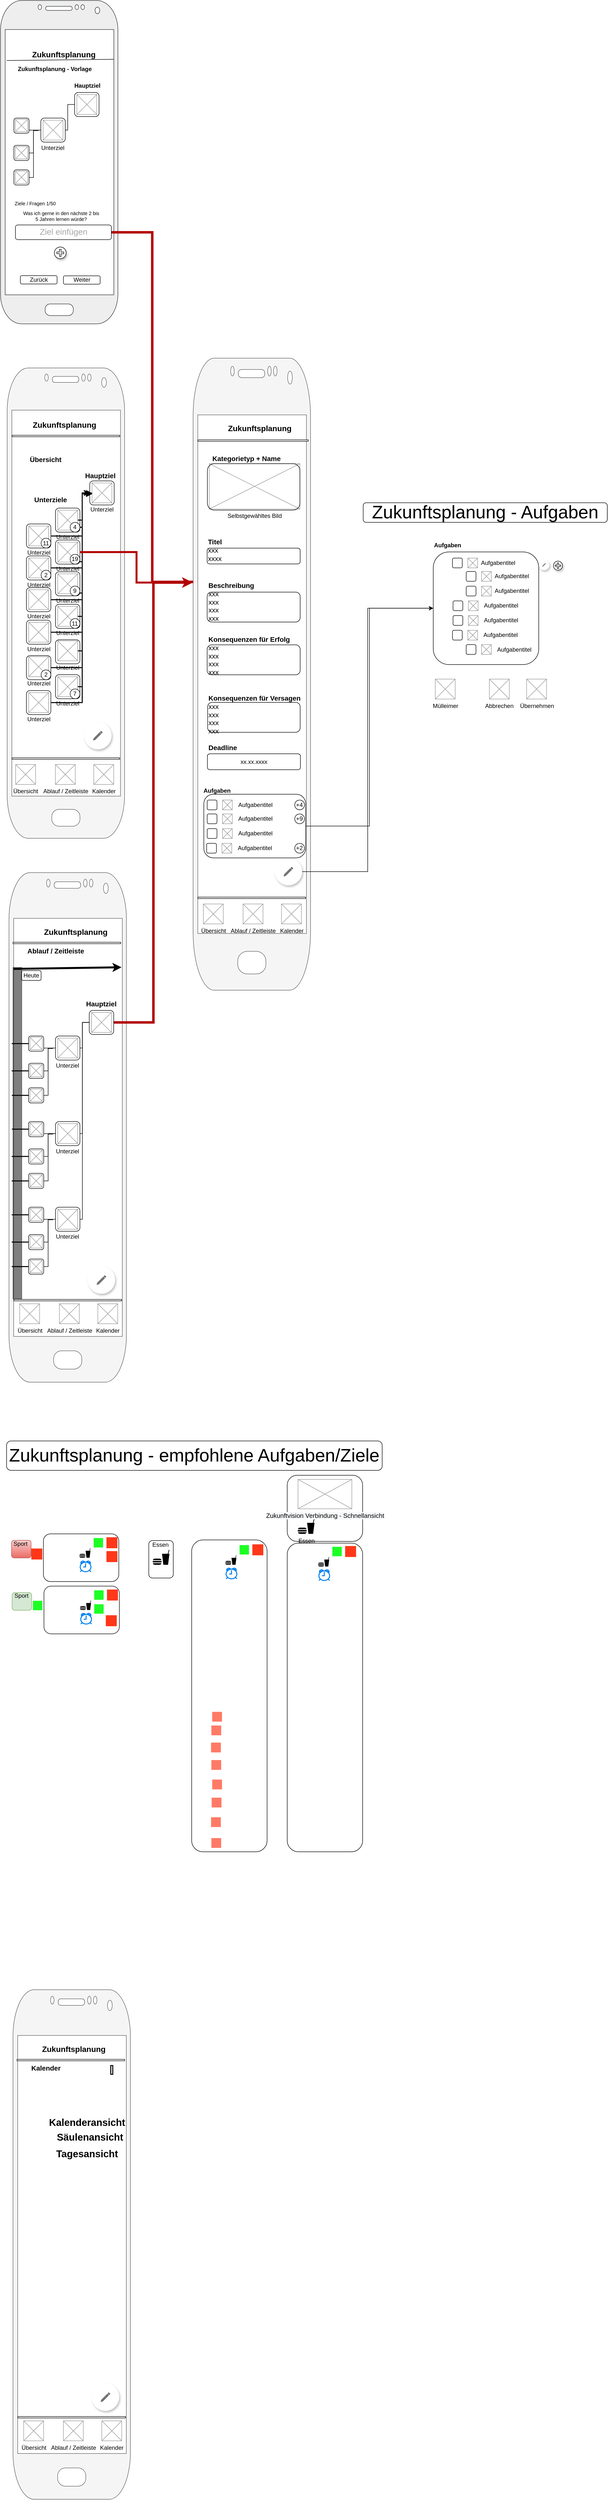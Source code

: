 <mxfile version="13.10.0" type="google"><diagram id="xpMgYaIAR5aqbShwk9dd" name="Page-1"><mxGraphModel dx="1422" dy="832" grid="1" gridSize="10" guides="1" tooltips="1" connect="1" arrows="1" fold="1" page="1" pageScale="1" pageWidth="827" pageHeight="1169" math="0" shadow="0"><root><mxCell id="0"/><mxCell id="1" parent="0"/><mxCell id="0RdZRlJSuguAjJeI-GNF-138" value="&lt;span style=&quot;font-size: 14px&quot;&gt;&lt;b&gt;Titel&lt;/b&gt;&lt;br&gt;xxx&lt;br&gt;xxxx&lt;br&gt;&lt;/span&gt;" style="text;html=1;" parent="1" vertex="1"><mxGeometry x="502.34" y="1140" width="170.11" height="60" as="geometry"/></mxCell><mxCell id="0RdZRlJSuguAjJeI-GNF-139" value="&lt;span style=&quot;font-size: 14px&quot;&gt;&lt;b&gt;Beschreibung&lt;/b&gt;&lt;br&gt;xxx&lt;br&gt;xxx&lt;br&gt;xxx&lt;br&gt;xxx&lt;br&gt;&lt;/span&gt;" style="text;html=1;" parent="1" vertex="1"><mxGeometry x="503.36" y="1228.58" width="170.11" height="90" as="geometry"/></mxCell><mxCell id="0RdZRlJSuguAjJeI-GNF-140" value="&lt;span style=&quot;font-size: 14px&quot;&gt;&lt;b&gt;Konsequenzen für Erfolg&lt;/b&gt;&lt;br&gt;xxx&lt;br&gt;xxx&lt;br&gt;xxx&lt;br&gt;xxx&lt;br&gt;&lt;/span&gt;" style="text;html=1;" parent="1" vertex="1"><mxGeometry x="503.36" y="1338.58" width="190.11" height="92.99" as="geometry"/></mxCell><mxCell id="0RdZRlJSuguAjJeI-GNF-141" value="&lt;span style=&quot;font-size: 14px&quot;&gt;&lt;b&gt;Konsequenzen für Versagen&lt;/b&gt;&lt;br&gt;xxx&lt;br&gt;xxx&lt;br&gt;xxx&lt;br&gt;xxx&lt;br&gt;&lt;/span&gt;" style="text;html=1;" parent="1" vertex="1"><mxGeometry x="503.36" y="1458.58" width="200.11" height="101.15" as="geometry"/></mxCell><mxCell id="0RdZRlJSuguAjJeI-GNF-144" value="Selbstgewähltes Bild" style="verticalLabelPosition=bottom;shadow=0;dashed=0;align=center;html=1;verticalAlign=top;strokeWidth=1;shape=mxgraph.mockup.graphics.simpleIcon;strokeColor=#999999;fillColor=#FFFFFF;fontSize=12;" parent="1" vertex="1"><mxGeometry x="506.68" y="995.35" width="185.21" height="92.59" as="geometry"/></mxCell><mxCell id="0RdZRlJSuguAjJeI-GNF-145" value="" style="verticalLabelPosition=bottom;verticalAlign=top;html=1;shadow=0;dashed=0;strokeWidth=1;shape=mxgraph.android.phone2;strokeColor=#666666;fillColor=#f5f5f5;fontColor=#333333;" parent="1" vertex="1"><mxGeometry x="473.61" y="780" width="240" height="1290" as="geometry"/></mxCell><mxCell id="0RdZRlJSuguAjJeI-GNF-146" value="" style="shape=image;html=1;verticalAlign=top;verticalLabelPosition=bottom;labelBackgroundColor=#ffffff;imageAspect=0;aspect=fixed;image=https://cdn4.iconfinder.com/data/icons/wirecons-free-vector-icons/32/menu-alt-128.png;fillColor=none;" parent="1" vertex="1"><mxGeometry x="499.2" y="911.94" width="20.35" height="20.35" as="geometry"/></mxCell><mxCell id="0RdZRlJSuguAjJeI-GNF-147" value="&lt;b&gt;&lt;font style=&quot;font-size: 16px&quot;&gt;Zukunftsplanung&lt;/font&gt;&lt;/b&gt;" style="text;html=1;" parent="1" vertex="1"><mxGeometry x="543.29" y="906.7" width="127.39" height="25.59" as="geometry"/></mxCell><mxCell id="0RdZRlJSuguAjJeI-GNF-148" value="" style="rounded=0;whiteSpace=wrap;html=1;fillColor=#FFFFFF;" parent="1" vertex="1"><mxGeometry x="483.58" y="946.7" width="225.28" height="3" as="geometry"/></mxCell><mxCell id="0RdZRlJSuguAjJeI-GNF-149" value="&lt;span style=&quot;font-size: 14px&quot;&gt;&lt;b&gt;Kategorietyp + Name&lt;/b&gt;&lt;/span&gt;" style="text;html=1;aspect=fixed;" parent="1" vertex="1"><mxGeometry x="510.68" y="969.77" width="160" height="24.57" as="geometry"/></mxCell><mxCell id="0RdZRlJSuguAjJeI-GNF-150" value="" style="rounded=1;whiteSpace=wrap;html=1;fillColor=none;" parent="1" vertex="1"><mxGeometry x="502.34" y="1167.72" width="190.06" height="32.28" as="geometry"/></mxCell><mxCell id="0RdZRlJSuguAjJeI-GNF-152" value="" style="rounded=1;whiteSpace=wrap;html=1;fillColor=none;" parent="1" vertex="1"><mxGeometry x="502.34" y="1257.44" width="190.06" height="61.14" as="geometry"/></mxCell><mxCell id="0RdZRlJSuguAjJeI-GNF-153" value="" style="rounded=1;whiteSpace=wrap;html=1;fillColor=none;" parent="1" vertex="1"><mxGeometry x="502.34" y="1365.16" width="190.06" height="61.14" as="geometry"/></mxCell><mxCell id="0RdZRlJSuguAjJeI-GNF-154" value="" style="rounded=1;whiteSpace=wrap;html=1;fillColor=none;" parent="1" vertex="1"><mxGeometry x="503.36" y="1482.45" width="189.04" height="61.14" as="geometry"/></mxCell><mxCell id="StlBE8IBdTt_jSCrCbYs-177" style="edgeStyle=orthogonalEdgeStyle;rounded=0;orthogonalLoop=1;jettySize=auto;html=1;entryX=0;entryY=0.5;entryDx=0;entryDy=0;" parent="1" source="0RdZRlJSuguAjJeI-GNF-197" target="StlBE8IBdTt_jSCrCbYs-133" edge="1"><mxGeometry relative="1" as="geometry"/></mxCell><mxCell id="0RdZRlJSuguAjJeI-GNF-197" value="" style="shape=ellipse;dashed=0;strokeColor=none;shadow=1;fontSize=13;align=center;verticalAlign=top;labelPosition=center;verticalLabelPosition=bottom;html=1;aspect=fixed;" parent="1" vertex="1"><mxGeometry x="640.45" y="1800" width="56" height="56" as="geometry"/></mxCell><mxCell id="0RdZRlJSuguAjJeI-GNF-198" value="" style="dashed=0;html=1;shape=mxgraph.gmdl.edit;strokeColor=none;fillColor=#737373;shadow=0;" parent="0RdZRlJSuguAjJeI-GNF-197" vertex="1"><mxGeometry x="18" y="18" width="20" height="20" as="geometry"/></mxCell><mxCell id="0RdZRlJSuguAjJeI-GNF-203" value="" style="rounded=1;whiteSpace=wrap;html=1;fillColor=none;" parent="1" vertex="1"><mxGeometry x="502.85" y="995.35" width="189.04" height="94.81" as="geometry"/></mxCell><mxCell id="StlBE8IBdTt_jSCrCbYs-178" style="edgeStyle=orthogonalEdgeStyle;rounded=0;orthogonalLoop=1;jettySize=auto;html=1;entryX=0;entryY=0.5;entryDx=0;entryDy=0;" parent="1" source="6yt6iRLqI8vWt8JVDvoS-28" target="StlBE8IBdTt_jSCrCbYs-133" edge="1"><mxGeometry relative="1" as="geometry"/></mxCell><mxCell id="6yt6iRLqI8vWt8JVDvoS-28" value="" style="rounded=1;whiteSpace=wrap;html=1;fillColor=none;" parent="1" vertex="1"><mxGeometry x="495.54" y="1670" width="208.18" height="130" as="geometry"/></mxCell><mxCell id="6yt6iRLqI8vWt8JVDvoS-29" value="&lt;font size=&quot;1&quot;&gt;&lt;b style=&quot;font-size: 12px&quot;&gt;Aufgaben&lt;/b&gt;&lt;/font&gt;" style="text;html=1;" parent="1" vertex="1"><mxGeometry x="493.12" y="1648.74" width="62.42" height="21.26" as="geometry"/></mxCell><mxCell id="6yt6iRLqI8vWt8JVDvoS-30" value="" style="rounded=1;whiteSpace=wrap;html=1;" parent="1" vertex="1"><mxGeometry x="502.41" y="1681.85" width="20" height="20" as="geometry"/></mxCell><mxCell id="6yt6iRLqI8vWt8JVDvoS-34" value="&lt;span&gt;Aufgabentitel&lt;/span&gt;" style="text;html=1;strokeColor=none;fillColor=none;align=left;verticalAlign=middle;whiteSpace=wrap;rounded=0;" parent="1" vertex="1"><mxGeometry x="563.69" y="1681.85" width="130.03" height="20" as="geometry"/></mxCell><mxCell id="6yt6iRLqI8vWt8JVDvoS-38" value="" style="verticalLabelPosition=bottom;shadow=0;dashed=0;align=center;html=1;verticalAlign=top;strokeWidth=1;shape=mxgraph.mockup.graphics.simpleIcon;strokeColor=#999999;fillColor=#FFFFFF;aspect=fixed;fontSize=12;" parent="1" vertex="1"><mxGeometry x="533.72" y="1681.85" width="20" height="20" as="geometry"/></mxCell><mxCell id="6yt6iRLqI8vWt8JVDvoS-46" value="" style="rounded=1;whiteSpace=wrap;html=1;" parent="1" vertex="1"><mxGeometry x="502.41" y="1710.27" width="20" height="20" as="geometry"/></mxCell><mxCell id="6yt6iRLqI8vWt8JVDvoS-47" value="&lt;span&gt;Aufgabentitel&lt;/span&gt;" style="text;html=1;strokeColor=none;fillColor=none;align=left;verticalAlign=middle;whiteSpace=wrap;rounded=0;" parent="1" vertex="1"><mxGeometry x="563.69" y="1710.27" width="130.03" height="20" as="geometry"/></mxCell><mxCell id="6yt6iRLqI8vWt8JVDvoS-48" value="" style="verticalLabelPosition=bottom;shadow=0;dashed=0;align=center;html=1;verticalAlign=top;strokeWidth=1;shape=mxgraph.mockup.graphics.simpleIcon;strokeColor=#999999;fillColor=#FFFFFF;aspect=fixed;fontSize=12;" parent="1" vertex="1"><mxGeometry x="533.72" y="1710.27" width="20" height="20" as="geometry"/></mxCell><mxCell id="6yt6iRLqI8vWt8JVDvoS-49" value="" style="rounded=1;whiteSpace=wrap;html=1;" parent="1" vertex="1"><mxGeometry x="502.41" y="1740.27" width="20" height="20" as="geometry"/></mxCell><mxCell id="6yt6iRLqI8vWt8JVDvoS-50" value="&lt;span&gt;Aufgabentitel&lt;/span&gt;" style="text;html=1;strokeColor=none;fillColor=none;align=left;verticalAlign=middle;whiteSpace=wrap;rounded=0;" parent="1" vertex="1"><mxGeometry x="563.69" y="1740.27" width="130.03" height="20" as="geometry"/></mxCell><mxCell id="6yt6iRLqI8vWt8JVDvoS-51" value="" style="verticalLabelPosition=bottom;shadow=0;dashed=0;align=center;html=1;verticalAlign=top;strokeWidth=1;shape=mxgraph.mockup.graphics.simpleIcon;strokeColor=#999999;fillColor=#FFFFFF;aspect=fixed;fontSize=12;" parent="1" vertex="1"><mxGeometry x="533.72" y="1740.27" width="20" height="20" as="geometry"/></mxCell><mxCell id="6yt6iRLqI8vWt8JVDvoS-52" value="" style="rounded=1;whiteSpace=wrap;html=1;" parent="1" vertex="1"><mxGeometry x="501.28" y="1770.27" width="20" height="20" as="geometry"/></mxCell><mxCell id="6yt6iRLqI8vWt8JVDvoS-53" value="&lt;span&gt;Aufgabentitel&lt;/span&gt;" style="text;html=1;strokeColor=none;fillColor=none;align=left;verticalAlign=middle;whiteSpace=wrap;rounded=0;" parent="1" vertex="1"><mxGeometry x="562.56" y="1770.27" width="130.03" height="20" as="geometry"/></mxCell><mxCell id="6yt6iRLqI8vWt8JVDvoS-54" value="" style="verticalLabelPosition=bottom;shadow=0;dashed=0;align=center;html=1;verticalAlign=top;strokeWidth=1;shape=mxgraph.mockup.graphics.simpleIcon;strokeColor=#999999;fillColor=#FFFFFF;aspect=fixed;fontSize=12;" parent="1" vertex="1"><mxGeometry x="532.59" y="1770.27" width="20" height="20" as="geometry"/></mxCell><mxCell id="6yt6iRLqI8vWt8JVDvoS-56" value="+9" style="ellipse;whiteSpace=wrap;html=1;aspect=fixed;" parent="1" vertex="1"><mxGeometry x="681.31" y="1710.27" width="20" height="20" as="geometry"/></mxCell><mxCell id="6yt6iRLqI8vWt8JVDvoS-58" value="+2" style="ellipse;whiteSpace=wrap;html=1;aspect=fixed;" parent="1" vertex="1"><mxGeometry x="681.31" y="1770.27" width="20" height="20" as="geometry"/></mxCell><mxCell id="6yt6iRLqI8vWt8JVDvoS-60" value="&lt;font style=&quot;font-size: 12px&quot;&gt;Unterziel&lt;/font&gt;" style="verticalLabelPosition=bottom;shadow=0;dashed=0;align=center;html=1;verticalAlign=top;strokeWidth=1;shape=mxgraph.mockup.graphics.simpleIcon;strokeColor=#999999;fillColor=#FFFFFF;aspect=fixed;fontSize=12;" parent="1" vertex="1"><mxGeometry x="267.01" y="1034.71" width="40.71" height="40.71" as="geometry"/></mxCell><mxCell id="6yt6iRLqI8vWt8JVDvoS-61" value="" style="verticalLabelPosition=bottom;verticalAlign=top;html=1;shadow=0;dashed=0;strokeWidth=1;shape=mxgraph.android.phone2;strokeColor=#666666;fillColor=#f5f5f5;fontColor=#333333;" parent="1" vertex="1"><mxGeometry x="93.61" y="800" width="240" height="960" as="geometry"/></mxCell><mxCell id="6yt6iRLqI8vWt8JVDvoS-62" value="" style="shape=image;html=1;verticalAlign=top;verticalLabelPosition=bottom;labelBackgroundColor=#ffffff;imageAspect=0;aspect=fixed;image=https://cdn4.iconfinder.com/data/icons/wirecons-free-vector-icons/32/menu-alt-128.png;fillColor=none;" parent="1" vertex="1"><mxGeometry x="119.21" y="902.62" width="20.35" height="20.35" as="geometry"/></mxCell><mxCell id="6yt6iRLqI8vWt8JVDvoS-63" value="&lt;b&gt;&lt;font style=&quot;font-size: 16px&quot;&gt;Zukunftsplanung&lt;/font&gt;&lt;/b&gt;" style="text;html=1;" parent="1" vertex="1"><mxGeometry x="143.7" y="899.99" width="127.39" height="25.59" as="geometry"/></mxCell><mxCell id="6yt6iRLqI8vWt8JVDvoS-64" value="" style="rounded=0;whiteSpace=wrap;html=1;fillColor=#FFFFFF;" parent="1" vertex="1"><mxGeometry x="103.59" y="937.38" width="220.03" height="3" as="geometry"/></mxCell><mxCell id="6yt6iRLqI8vWt8JVDvoS-66" style="edgeStyle=orthogonalEdgeStyle;rounded=0;orthogonalLoop=1;jettySize=auto;html=1;entryX=-0.004;entryY=0.524;entryDx=0;entryDy=0;entryPerimeter=0;strokeWidth=2;" parent="1" source="6yt6iRLqI8vWt8JVDvoS-65" target="6yt6iRLqI8vWt8JVDvoS-60" edge="1"><mxGeometry relative="1" as="geometry"><Array as="points"><mxPoint x="247.01" y="1056.36"/></Array></mxGeometry></mxCell><mxCell id="6yt6iRLqI8vWt8JVDvoS-65" value="&lt;font style=&quot;font-size: 12px&quot;&gt;Unterziel&lt;/font&gt;" style="verticalLabelPosition=bottom;shadow=0;dashed=0;align=center;html=1;verticalAlign=top;strokeWidth=1;shape=mxgraph.mockup.graphics.simpleIcon;strokeColor=#999999;fillColor=#FFFFFF;aspect=fixed;fontSize=12;" parent="1" vertex="1"><mxGeometry x="197.01" y="1090.22" width="40.71" height="40.71" as="geometry"/></mxCell><mxCell id="6yt6iRLqI8vWt8JVDvoS-72" style="edgeStyle=orthogonalEdgeStyle;rounded=0;orthogonalLoop=1;jettySize=auto;html=1;entryX=0.018;entryY=0.548;entryDx=0;entryDy=0;entryPerimeter=0;strokeWidth=2;" parent="1" source="6yt6iRLqI8vWt8JVDvoS-67" target="6yt6iRLqI8vWt8JVDvoS-60" edge="1"><mxGeometry relative="1" as="geometry"><Array as="points"><mxPoint x="247.01" y="1195.36"/><mxPoint x="247.01" y="1057.36"/></Array></mxGeometry></mxCell><mxCell id="6yt6iRLqI8vWt8JVDvoS-67" value="&lt;font style=&quot;font-size: 12px&quot;&gt;Unterziel&lt;/font&gt;" style="verticalLabelPosition=bottom;shadow=0;dashed=0;align=center;html=1;verticalAlign=top;strokeWidth=1;shape=mxgraph.mockup.graphics.simpleIcon;strokeColor=#999999;fillColor=#FFFFFF;aspect=fixed;fontSize=12;" parent="1" vertex="1"><mxGeometry x="197.01" y="1155.49" width="40.71" height="40.71" as="geometry"/></mxCell><mxCell id="6yt6iRLqI8vWt8JVDvoS-73" style="edgeStyle=orthogonalEdgeStyle;rounded=0;orthogonalLoop=1;jettySize=auto;html=1;entryX=0.017;entryY=0.538;entryDx=0;entryDy=0;entryPerimeter=0;strokeWidth=2;" parent="1" source="6yt6iRLqI8vWt8JVDvoS-68" target="6yt6iRLqI8vWt8JVDvoS-60" edge="1"><mxGeometry relative="1" as="geometry"><Array as="points"><mxPoint x="247.01" y="1259.36"/><mxPoint x="247.01" y="1056.36"/></Array></mxGeometry></mxCell><mxCell id="6yt6iRLqI8vWt8JVDvoS-68" value="&lt;font style=&quot;font-size: 12px&quot;&gt;Unterziel&lt;/font&gt;" style="verticalLabelPosition=bottom;shadow=0;dashed=0;align=center;html=1;verticalAlign=top;strokeWidth=1;shape=mxgraph.mockup.graphics.simpleIcon;strokeColor=#999999;fillColor=#FFFFFF;aspect=fixed;fontSize=12;" parent="1" vertex="1"><mxGeometry x="197.01" y="1220.22" width="40.71" height="40.71" as="geometry"/></mxCell><mxCell id="6yt6iRLqI8vWt8JVDvoS-74" style="edgeStyle=orthogonalEdgeStyle;rounded=0;orthogonalLoop=1;jettySize=auto;html=1;entryX=0.023;entryY=0.515;entryDx=0;entryDy=0;entryPerimeter=0;strokeWidth=2;" parent="1" source="6yt6iRLqI8vWt8JVDvoS-69" target="6yt6iRLqI8vWt8JVDvoS-60" edge="1"><mxGeometry relative="1" as="geometry"><Array as="points"><mxPoint x="247.01" y="1307.36"/><mxPoint x="247.01" y="1055.36"/></Array></mxGeometry></mxCell><mxCell id="6yt6iRLqI8vWt8JVDvoS-69" value="&lt;font style=&quot;font-size: 12px&quot;&gt;Unterziel&lt;/font&gt;" style="verticalLabelPosition=bottom;shadow=0;dashed=0;align=center;html=1;verticalAlign=top;strokeWidth=1;shape=mxgraph.mockup.graphics.simpleIcon;strokeColor=#999999;fillColor=#FFFFFF;aspect=fixed;fontSize=12;" parent="1" vertex="1"><mxGeometry x="197.01" y="1286.64" width="40.71" height="40.71" as="geometry"/></mxCell><mxCell id="6yt6iRLqI8vWt8JVDvoS-75" style="edgeStyle=orthogonalEdgeStyle;rounded=0;orthogonalLoop=1;jettySize=auto;html=1;entryX=0.007;entryY=0.549;entryDx=0;entryDy=0;entryPerimeter=0;strokeWidth=2;" parent="1" source="6yt6iRLqI8vWt8JVDvoS-70" target="6yt6iRLqI8vWt8JVDvoS-60" edge="1"><mxGeometry relative="1" as="geometry"><Array as="points"><mxPoint x="247.01" y="1377.36"/><mxPoint x="247.01" y="1057.36"/></Array></mxGeometry></mxCell><mxCell id="6yt6iRLqI8vWt8JVDvoS-70" value="&lt;font style=&quot;font-size: 12px&quot;&gt;Unterziel&lt;/font&gt;" style="verticalLabelPosition=bottom;shadow=0;dashed=0;align=center;html=1;verticalAlign=top;strokeWidth=1;shape=mxgraph.mockup.graphics.simpleIcon;strokeColor=#999999;fillColor=#FFFFFF;aspect=fixed;fontSize=12;" parent="1" vertex="1"><mxGeometry x="197.01" y="1356.95" width="40.71" height="40.71" as="geometry"/></mxCell><mxCell id="6yt6iRLqI8vWt8JVDvoS-76" style="edgeStyle=orthogonalEdgeStyle;rounded=0;orthogonalLoop=1;jettySize=auto;html=1;entryX=0.008;entryY=0.546;entryDx=0;entryDy=0;entryPerimeter=0;strokeWidth=2;" parent="1" source="6yt6iRLqI8vWt8JVDvoS-71" target="6yt6iRLqI8vWt8JVDvoS-60" edge="1"><mxGeometry relative="1" as="geometry"><Array as="points"><mxPoint x="247.01" y="1450.36"/><mxPoint x="247.01" y="1057.36"/></Array></mxGeometry></mxCell><mxCell id="6yt6iRLqI8vWt8JVDvoS-71" value="&lt;font style=&quot;font-size: 12px&quot;&gt;Unterziel&lt;/font&gt;" style="verticalLabelPosition=bottom;shadow=0;dashed=0;align=center;html=1;verticalAlign=top;strokeWidth=1;shape=mxgraph.mockup.graphics.simpleIcon;strokeColor=#999999;fillColor=#FFFFFF;aspect=fixed;fontSize=12;" parent="1" vertex="1"><mxGeometry x="197.01" y="1430.22" width="40.71" height="40.71" as="geometry"/></mxCell><mxCell id="6yt6iRLqI8vWt8JVDvoS-82" value="" style="rounded=1;whiteSpace=wrap;html=1;fillColor=none;" parent="1" vertex="1"><mxGeometry x="262.38" y="1030.49" width="49.97" height="49.14" as="geometry"/></mxCell><mxCell id="6yt6iRLqI8vWt8JVDvoS-84" value="" style="rounded=1;whiteSpace=wrap;html=1;fillColor=none;" parent="1" vertex="1"><mxGeometry x="192.38" y="1086" width="49.97" height="49.14" as="geometry"/></mxCell><mxCell id="6yt6iRLqI8vWt8JVDvoS-85" value="" style="rounded=1;whiteSpace=wrap;html=1;fillColor=none;" parent="1" vertex="1"><mxGeometry x="192.38" y="1151.27" width="49.97" height="49.14" as="geometry"/></mxCell><mxCell id="6yt6iRLqI8vWt8JVDvoS-86" value="" style="rounded=1;whiteSpace=wrap;html=1;fillColor=none;" parent="1" vertex="1"><mxGeometry x="192.38" y="1216.0" width="49.97" height="49.14" as="geometry"/></mxCell><mxCell id="6yt6iRLqI8vWt8JVDvoS-87" value="" style="rounded=1;whiteSpace=wrap;html=1;fillColor=none;" parent="1" vertex="1"><mxGeometry x="192.38" y="1282.42" width="49.97" height="49.14" as="geometry"/></mxCell><mxCell id="6yt6iRLqI8vWt8JVDvoS-88" value="" style="rounded=1;whiteSpace=wrap;html=1;fillColor=none;" parent="1" vertex="1"><mxGeometry x="192.38" y="1354.72" width="49.97" height="49.14" as="geometry"/></mxCell><mxCell id="6yt6iRLqI8vWt8JVDvoS-89" value="" style="rounded=1;whiteSpace=wrap;html=1;fillColor=none;" parent="1" vertex="1"><mxGeometry x="192.38" y="1426" width="49.97" height="49.14" as="geometry"/></mxCell><mxCell id="6yt6iRLqI8vWt8JVDvoS-90" value="&lt;font style=&quot;font-size: 12px&quot;&gt;Unterziel&lt;/font&gt;" style="verticalLabelPosition=bottom;shadow=0;dashed=0;align=center;html=1;verticalAlign=top;strokeWidth=1;shape=mxgraph.mockup.graphics.simpleIcon;strokeColor=#999999;fillColor=#FFFFFF;aspect=fixed;fontSize=12;" parent="1" vertex="1"><mxGeometry x="137.61" y="1122.59" width="40.71" height="40.71" as="geometry"/></mxCell><mxCell id="6yt6iRLqI8vWt8JVDvoS-91" value="&lt;font style=&quot;font-size: 12px&quot;&gt;Unterziel&lt;/font&gt;" style="verticalLabelPosition=bottom;shadow=0;dashed=0;align=center;html=1;verticalAlign=top;strokeWidth=1;shape=mxgraph.mockup.graphics.simpleIcon;strokeColor=#999999;fillColor=#FFFFFF;aspect=fixed;fontSize=12;" parent="1" vertex="1"><mxGeometry x="137.61" y="1187.86" width="40.71" height="40.71" as="geometry"/></mxCell><mxCell id="6yt6iRLqI8vWt8JVDvoS-92" value="&lt;font style=&quot;font-size: 12px&quot;&gt;Unterziel&lt;/font&gt;" style="verticalLabelPosition=bottom;shadow=0;dashed=0;align=center;html=1;verticalAlign=top;strokeWidth=1;shape=mxgraph.mockup.graphics.simpleIcon;strokeColor=#999999;fillColor=#FFFFFF;aspect=fixed;fontSize=12;" parent="1" vertex="1"><mxGeometry x="137.61" y="1252.59" width="40.71" height="40.71" as="geometry"/></mxCell><mxCell id="6yt6iRLqI8vWt8JVDvoS-93" value="&lt;font style=&quot;font-size: 12px&quot;&gt;Unterziel&lt;/font&gt;" style="verticalLabelPosition=bottom;shadow=0;dashed=0;align=center;html=1;verticalAlign=top;strokeWidth=1;shape=mxgraph.mockup.graphics.simpleIcon;strokeColor=#999999;fillColor=#FFFFFF;aspect=fixed;fontSize=12;" parent="1" vertex="1"><mxGeometry x="137.61" y="1319.01" width="40.71" height="40.71" as="geometry"/></mxCell><mxCell id="6yt6iRLqI8vWt8JVDvoS-94" value="&lt;font style=&quot;font-size: 12px&quot;&gt;Unterziel&lt;/font&gt;" style="verticalLabelPosition=bottom;shadow=0;dashed=0;align=center;html=1;verticalAlign=top;strokeWidth=1;shape=mxgraph.mockup.graphics.simpleIcon;strokeColor=#999999;fillColor=#FFFFFF;aspect=fixed;fontSize=12;" parent="1" vertex="1"><mxGeometry x="137.61" y="1389.32" width="40.71" height="40.71" as="geometry"/></mxCell><mxCell id="6yt6iRLqI8vWt8JVDvoS-95" value="&lt;font style=&quot;font-size: 12px&quot;&gt;Unterziel&lt;/font&gt;" style="verticalLabelPosition=bottom;shadow=0;dashed=0;align=center;html=1;verticalAlign=top;strokeWidth=1;shape=mxgraph.mockup.graphics.simpleIcon;strokeColor=#999999;fillColor=#FFFFFF;aspect=fixed;fontSize=12;" parent="1" vertex="1"><mxGeometry x="137.61" y="1462.59" width="40.71" height="40.71" as="geometry"/></mxCell><mxCell id="6yt6iRLqI8vWt8JVDvoS-102" style="edgeStyle=orthogonalEdgeStyle;rounded=0;orthogonalLoop=1;jettySize=auto;html=1;entryX=0;entryY=0.5;entryDx=0;entryDy=0;strokeWidth=2;" parent="1" source="6yt6iRLqI8vWt8JVDvoS-96" target="6yt6iRLqI8vWt8JVDvoS-82" edge="1"><mxGeometry relative="1" as="geometry"><Array as="points"><mxPoint x="247.01" y="1143.36"/><mxPoint x="247.01" y="1055.36"/></Array></mxGeometry></mxCell><mxCell id="6yt6iRLqI8vWt8JVDvoS-96" value="" style="rounded=1;whiteSpace=wrap;html=1;fillColor=none;" parent="1" vertex="1"><mxGeometry x="132.98" y="1118.37" width="49.97" height="49.14" as="geometry"/></mxCell><mxCell id="6yt6iRLqI8vWt8JVDvoS-103" style="edgeStyle=orthogonalEdgeStyle;rounded=0;orthogonalLoop=1;jettySize=auto;html=1;entryX=-0.018;entryY=0.521;entryDx=0;entryDy=0;entryPerimeter=0;strokeWidth=2;" parent="1" source="6yt6iRLqI8vWt8JVDvoS-97" target="6yt6iRLqI8vWt8JVDvoS-60" edge="1"><mxGeometry relative="1" as="geometry"><Array as="points"><mxPoint x="247.01" y="1208.36"/><mxPoint x="247.01" y="1056.36"/></Array></mxGeometry></mxCell><mxCell id="6yt6iRLqI8vWt8JVDvoS-97" value="" style="rounded=1;whiteSpace=wrap;html=1;fillColor=none;" parent="1" vertex="1"><mxGeometry x="132.98" y="1183.64" width="49.97" height="49.14" as="geometry"/></mxCell><mxCell id="6yt6iRLqI8vWt8JVDvoS-107" style="edgeStyle=orthogonalEdgeStyle;rounded=0;orthogonalLoop=1;jettySize=auto;html=1;entryX=0;entryY=0.5;entryDx=0;entryDy=0;strokeWidth=2;" parent="1" source="6yt6iRLqI8vWt8JVDvoS-98" target="6yt6iRLqI8vWt8JVDvoS-82" edge="1"><mxGeometry relative="1" as="geometry"><Array as="points"><mxPoint x="247.01" y="1272.49"/><mxPoint x="247.01" y="1055.49"/></Array></mxGeometry></mxCell><mxCell id="6yt6iRLqI8vWt8JVDvoS-98" value="" style="rounded=1;whiteSpace=wrap;html=1;fillColor=none;" parent="1" vertex="1"><mxGeometry x="132.98" y="1248.37" width="49.97" height="49.14" as="geometry"/></mxCell><mxCell id="6yt6iRLqI8vWt8JVDvoS-108" style="edgeStyle=orthogonalEdgeStyle;rounded=0;orthogonalLoop=1;jettySize=auto;html=1;entryX=0;entryY=0.5;entryDx=0;entryDy=0;strokeWidth=2;" parent="1" source="6yt6iRLqI8vWt8JVDvoS-99" target="6yt6iRLqI8vWt8JVDvoS-82" edge="1"><mxGeometry relative="1" as="geometry"><Array as="points"><mxPoint x="247.01" y="1339.49"/><mxPoint x="247.01" y="1055.49"/></Array></mxGeometry></mxCell><mxCell id="6yt6iRLqI8vWt8JVDvoS-99" value="" style="rounded=1;whiteSpace=wrap;html=1;fillColor=none;" parent="1" vertex="1"><mxGeometry x="132.98" y="1314.79" width="49.97" height="49.14" as="geometry"/></mxCell><mxCell id="6yt6iRLqI8vWt8JVDvoS-109" style="edgeStyle=orthogonalEdgeStyle;rounded=0;orthogonalLoop=1;jettySize=auto;html=1;entryX=0;entryY=0.5;entryDx=0;entryDy=0;strokeWidth=2;" parent="1" source="6yt6iRLqI8vWt8JVDvoS-100" target="6yt6iRLqI8vWt8JVDvoS-82" edge="1"><mxGeometry relative="1" as="geometry"><Array as="points"><mxPoint x="247.01" y="1411.49"/><mxPoint x="247.01" y="1055.49"/></Array></mxGeometry></mxCell><mxCell id="6yt6iRLqI8vWt8JVDvoS-100" value="" style="rounded=1;whiteSpace=wrap;html=1;fillColor=none;" parent="1" vertex="1"><mxGeometry x="132.98" y="1387.09" width="49.97" height="49.14" as="geometry"/></mxCell><mxCell id="6yt6iRLqI8vWt8JVDvoS-110" style="edgeStyle=orthogonalEdgeStyle;rounded=0;orthogonalLoop=1;jettySize=auto;html=1;entryX=0;entryY=0.5;entryDx=0;entryDy=0;strokeWidth=2;" parent="1" source="6yt6iRLqI8vWt8JVDvoS-55" target="6yt6iRLqI8vWt8JVDvoS-82" edge="1"><mxGeometry relative="1" as="geometry"><Array as="points"><mxPoint x="247.01" y="1055.49"/></Array></mxGeometry></mxCell><mxCell id="6yt6iRLqI8vWt8JVDvoS-101" value="" style="rounded=1;whiteSpace=wrap;html=1;fillColor=none;" parent="1" vertex="1"><mxGeometry x="132.98" y="1458.37" width="49.97" height="49.14" as="geometry"/></mxCell><mxCell id="6yt6iRLqI8vWt8JVDvoS-105" value="&lt;span style=&quot;font-size: 14px&quot;&gt;&lt;b&gt;Hauptziel&lt;/b&gt;&lt;/span&gt;" style="text;html=1;" parent="1" vertex="1"><mxGeometry x="251.19" y="1004.91" width="72.35" height="25.58" as="geometry"/></mxCell><mxCell id="6yt6iRLqI8vWt8JVDvoS-106" value="&lt;span style=&quot;font-size: 14px&quot;&gt;&lt;b&gt;Unterziele&lt;/b&gt;&lt;/span&gt;" style="text;html=1;" parent="1" vertex="1"><mxGeometry x="147.01" y="1054.05" width="72.35" height="25.58" as="geometry"/></mxCell><mxCell id="6yt6iRLqI8vWt8JVDvoS-112" value="" style="shape=ellipse;dashed=0;strokeColor=none;shadow=1;fontSize=13;align=center;verticalAlign=top;labelPosition=center;verticalLabelPosition=bottom;html=1;aspect=fixed;" parent="1" vertex="1"><mxGeometry x="251.04" y="1522.52" width="56" height="56" as="geometry"/></mxCell><mxCell id="6yt6iRLqI8vWt8JVDvoS-113" value="" style="dashed=0;html=1;shape=mxgraph.gmdl.edit;strokeColor=none;fillColor=#737373;shadow=0;" parent="6yt6iRLqI8vWt8JVDvoS-112" vertex="1"><mxGeometry x="18" y="18" width="20" height="20" as="geometry"/></mxCell><mxCell id="6yt6iRLqI8vWt8JVDvoS-117" value="+4" style="ellipse;whiteSpace=wrap;html=1;aspect=fixed;" parent="1" vertex="1"><mxGeometry x="681.31" y="1681.85" width="20" height="20" as="geometry"/></mxCell><mxCell id="6yt6iRLqI8vWt8JVDvoS-118" style="edgeStyle=orthogonalEdgeStyle;rounded=0;orthogonalLoop=1;jettySize=auto;html=1;entryX=0;entryY=0.5;entryDx=0;entryDy=0;strokeWidth=2;" parent="1" source="6yt6iRLqI8vWt8JVDvoS-101" target="6yt6iRLqI8vWt8JVDvoS-55" edge="1"><mxGeometry relative="1" as="geometry"><mxPoint x="182.95" y="1482.922" as="sourcePoint"/><mxPoint x="262.38" y="1055.06" as="targetPoint"/><Array as="points"><mxPoint x="247.01" y="1482.49"/></Array></mxGeometry></mxCell><mxCell id="6yt6iRLqI8vWt8JVDvoS-55" value="4" style="ellipse;whiteSpace=wrap;html=1;aspect=fixed;" parent="1" vertex="1"><mxGeometry x="222.35" y="1115.14" width="20" height="20" as="geometry"/></mxCell><mxCell id="6yt6iRLqI8vWt8JVDvoS-119" value="11" style="ellipse;whiteSpace=wrap;html=1;aspect=fixed;" parent="1" vertex="1"><mxGeometry x="162.95" y="1147.51" width="20" height="20" as="geometry"/></mxCell><mxCell id="6yt6iRLqI8vWt8JVDvoS-121" value="19" style="ellipse;whiteSpace=wrap;html=1;aspect=fixed;" parent="1" vertex="1"><mxGeometry x="222.35" y="1180.41" width="20" height="20" as="geometry"/></mxCell><mxCell id="6yt6iRLqI8vWt8JVDvoS-122" value="2" style="ellipse;whiteSpace=wrap;html=1;aspect=fixed;" parent="1" vertex="1"><mxGeometry x="162.95" y="1212.78" width="20" height="20" as="geometry"/></mxCell><mxCell id="6yt6iRLqI8vWt8JVDvoS-125" value="9" style="ellipse;whiteSpace=wrap;html=1;aspect=fixed;" parent="1" vertex="1"><mxGeometry x="222.35" y="1245.14" width="20" height="20" as="geometry"/></mxCell><mxCell id="6yt6iRLqI8vWt8JVDvoS-127" value="11" style="ellipse;whiteSpace=wrap;html=1;aspect=fixed;" parent="1" vertex="1"><mxGeometry x="222.35" y="1311.56" width="20" height="20" as="geometry"/></mxCell><mxCell id="6yt6iRLqI8vWt8JVDvoS-128" value="2" style="ellipse;whiteSpace=wrap;html=1;aspect=fixed;" parent="1" vertex="1"><mxGeometry x="162.95" y="1416.23" width="20" height="20" as="geometry"/></mxCell><mxCell id="6yt6iRLqI8vWt8JVDvoS-130" value="7" style="ellipse;whiteSpace=wrap;html=1;aspect=fixed;" parent="1" vertex="1"><mxGeometry x="222.35" y="1455.14" width="20" height="20" as="geometry"/></mxCell><mxCell id="6yt6iRLqI8vWt8JVDvoS-186" style="edgeStyle=orthogonalEdgeStyle;rounded=0;orthogonalLoop=1;jettySize=auto;html=1;entryX=-0.004;entryY=0.355;entryDx=0;entryDy=0;entryPerimeter=0;strokeWidth=4;exitX=1;exitY=0.5;exitDx=0;exitDy=0;fillColor=#e51400;strokeColor=#B20000;" parent="1" source="6yt6iRLqI8vWt8JVDvoS-85" target="0RdZRlJSuguAjJeI-GNF-145" edge="1"><mxGeometry relative="1" as="geometry"><mxPoint x="423.61" y="1250" as="sourcePoint"/></mxGeometry></mxCell><mxCell id="6yt6iRLqI8vWt8JVDvoS-188" value="" style="verticalLabelPosition=bottom;verticalAlign=top;html=1;shadow=0;dashed=0;strokeWidth=1;shape=mxgraph.android.phone2;strokeColor=#666666;fillColor=#f5f5f5;fontColor=#333333;" parent="1" vertex="1"><mxGeometry x="97.36" y="1830" width="240" height="1040" as="geometry"/></mxCell><mxCell id="6yt6iRLqI8vWt8JVDvoS-189" value="" style="shape=image;html=1;verticalAlign=top;verticalLabelPosition=bottom;labelBackgroundColor=#ffffff;imageAspect=0;aspect=fixed;image=https://cdn4.iconfinder.com/data/icons/wirecons-free-vector-icons/32/menu-alt-128.png;fillColor=none;" parent="1" vertex="1"><mxGeometry x="121.16" y="1937.34" width="20.35" height="20.35" as="geometry"/></mxCell><mxCell id="6yt6iRLqI8vWt8JVDvoS-190" value="&lt;b&gt;&lt;font style=&quot;font-size: 16px&quot;&gt;Zukunftsplanung&lt;/font&gt;&lt;/b&gt;" style="text;html=1;" parent="1" vertex="1"><mxGeometry x="166.51" y="1934.72" width="127.39" height="25.59" as="geometry"/></mxCell><mxCell id="6yt6iRLqI8vWt8JVDvoS-191" value="" style="rounded=0;whiteSpace=wrap;html=1;fillColor=#FFFFFF;" parent="1" vertex="1"><mxGeometry x="105.54" y="1972.1" width="220.03" height="3" as="geometry"/></mxCell><mxCell id="6yt6iRLqI8vWt8JVDvoS-229" value="&lt;span style=&quot;font-size: 14px&quot;&gt;&lt;b&gt;Hauptziel&lt;/b&gt;&lt;/span&gt;" style="text;html=1;" parent="1" vertex="1"><mxGeometry x="253.22" y="2083.48" width="72.35" height="25.58" as="geometry"/></mxCell><mxCell id="6yt6iRLqI8vWt8JVDvoS-242" value="&lt;span style=&quot;font-size: 14px&quot;&gt;&lt;b&gt;Übersicht&lt;/b&gt;&lt;/span&gt;" style="text;html=1;" parent="1" vertex="1"><mxGeometry x="137.61" y="972.49" width="72.35" height="25.58" as="geometry"/></mxCell><mxCell id="6yt6iRLqI8vWt8JVDvoS-243" value="&lt;span style=&quot;font-size: 14px&quot;&gt;&lt;b&gt;Ablauf / Zeitleiste&lt;/b&gt;&lt;/span&gt;" style="text;html=1;" parent="1" vertex="1"><mxGeometry x="132.98" y="1975.1" width="127.02" height="25.58" as="geometry"/></mxCell><mxCell id="6yt6iRLqI8vWt8JVDvoS-245" value="" style="verticalLabelPosition=bottom;shadow=0;dashed=0;align=center;html=1;verticalAlign=top;strokeWidth=1;shape=mxgraph.mockup.graphics.simpleIcon;strokeColor=#999999;fillColor=#FFFFFF;aspect=fixed;fontSize=12;" parent="1" vertex="1"><mxGeometry x="266.02" y="2115.44" width="40.71" height="40.71" as="geometry"/></mxCell><mxCell id="6yt6iRLqI8vWt8JVDvoS-355" style="edgeStyle=orthogonalEdgeStyle;rounded=0;orthogonalLoop=1;jettySize=auto;html=1;entryX=-0.003;entryY=0.355;entryDx=0;entryDy=0;entryPerimeter=0;endArrow=classic;endFill=1;strokeWidth=5;fillColor=#e51400;strokeColor=#B20000;" parent="1" source="6yt6iRLqI8vWt8JVDvoS-246" target="0RdZRlJSuguAjJeI-GNF-145" edge="1"><mxGeometry relative="1" as="geometry"/></mxCell><mxCell id="6yt6iRLqI8vWt8JVDvoS-246" value="" style="rounded=1;whiteSpace=wrap;html=1;fillColor=none;" parent="1" vertex="1"><mxGeometry x="261.39" y="2111.22" width="49.97" height="49.14" as="geometry"/></mxCell><mxCell id="6yt6iRLqI8vWt8JVDvoS-247" value="" style="verticalLabelPosition=bottom;shadow=0;dashed=0;align=center;html=1;verticalAlign=top;strokeWidth=1;shape=mxgraph.mockup.graphics.simpleIcon;strokeColor=#999999;fillColor=#FFFFFF;aspect=fixed;fontSize=12;" parent="1" vertex="1"><mxGeometry x="197.01" y="2167.69" width="40.71" height="40.71" as="geometry"/></mxCell><mxCell id="6yt6iRLqI8vWt8JVDvoS-314" style="edgeStyle=orthogonalEdgeStyle;rounded=0;orthogonalLoop=1;jettySize=auto;html=1;entryX=0;entryY=0.5;entryDx=0;entryDy=0;endArrow=none;endFill=0;strokeWidth=1;" parent="1" source="6yt6iRLqI8vWt8JVDvoS-248" target="6yt6iRLqI8vWt8JVDvoS-246" edge="1"><mxGeometry relative="1" as="geometry"><Array as="points"><mxPoint x="247.36" y="2188.14"/><mxPoint x="247.36" y="2136.14"/></Array></mxGeometry></mxCell><mxCell id="6yt6iRLqI8vWt8JVDvoS-248" value="&lt;br&gt;&lt;br&gt;&lt;br&gt;&lt;br&gt;&lt;br&gt;Unterziel" style="rounded=1;whiteSpace=wrap;html=1;fillColor=none;" parent="1" vertex="1"><mxGeometry x="192.38" y="2163.47" width="49.97" height="49.14" as="geometry"/></mxCell><mxCell id="6yt6iRLqI8vWt8JVDvoS-267" value="" style="endArrow=classic;html=1;strokeWidth=4;entryX=0.959;entryY=0.229;entryDx=0;entryDy=0;entryPerimeter=0;exitX=0.04;exitY=0.189;exitDx=0;exitDy=0;exitPerimeter=0;" parent="1" source="6yt6iRLqI8vWt8JVDvoS-188" edge="1"><mxGeometry width="50" height="50" relative="1" as="geometry"><mxPoint x="107.47" y="2024.252" as="sourcePoint"/><mxPoint x="327.31" y="2023.222" as="targetPoint"/></mxGeometry></mxCell><mxCell id="6yt6iRLqI8vWt8JVDvoS-270" value="" style="group;aspect=fixed;" parent="1" vertex="1" connectable="0"><mxGeometry x="137.36" y="2163.47" width="31" height="31" as="geometry"/></mxCell><mxCell id="6yt6iRLqI8vWt8JVDvoS-268" value="" style="verticalLabelPosition=bottom;shadow=0;dashed=0;align=center;html=1;verticalAlign=top;strokeWidth=1;shape=mxgraph.mockup.graphics.simpleIcon;strokeColor=#999999;fillColor=#FFFFFF;aspect=fixed;fontSize=12;" parent="6yt6iRLqI8vWt8JVDvoS-270" vertex="1"><mxGeometry x="2.871" y="2.616" width="25.24" height="25.24" as="geometry"/></mxCell><mxCell id="6yt6iRLqI8vWt8JVDvoS-269" value="" style="rounded=1;whiteSpace=wrap;html=1;fillColor=none;aspect=fixed;" parent="6yt6iRLqI8vWt8JVDvoS-270" vertex="1"><mxGeometry width="31" height="31" as="geometry"/></mxCell><mxCell id="6yt6iRLqI8vWt8JVDvoS-273" value="" style="group;aspect=fixed;" parent="1" vertex="1" connectable="0"><mxGeometry x="137.36" y="2219.14" width="31" height="31" as="geometry"/></mxCell><mxCell id="6yt6iRLqI8vWt8JVDvoS-274" value="" style="verticalLabelPosition=bottom;shadow=0;dashed=0;align=center;html=1;verticalAlign=top;strokeWidth=1;shape=mxgraph.mockup.graphics.simpleIcon;strokeColor=#999999;fillColor=#FFFFFF;aspect=fixed;fontSize=12;" parent="6yt6iRLqI8vWt8JVDvoS-273" vertex="1"><mxGeometry x="2.871" y="2.616" width="25.24" height="25.24" as="geometry"/></mxCell><mxCell id="6yt6iRLqI8vWt8JVDvoS-275" value="" style="rounded=1;whiteSpace=wrap;html=1;fillColor=none;aspect=fixed;" parent="6yt6iRLqI8vWt8JVDvoS-273" vertex="1"><mxGeometry width="31" height="31" as="geometry"/></mxCell><mxCell id="6yt6iRLqI8vWt8JVDvoS-280" value="" style="group;aspect=fixed;" parent="1" vertex="1" connectable="0"><mxGeometry x="137.36" y="2269.14" width="31" height="31" as="geometry"/></mxCell><mxCell id="6yt6iRLqI8vWt8JVDvoS-281" value="" style="verticalLabelPosition=bottom;shadow=0;dashed=0;align=center;html=1;verticalAlign=top;strokeWidth=1;shape=mxgraph.mockup.graphics.simpleIcon;strokeColor=#999999;fillColor=#FFFFFF;aspect=fixed;fontSize=12;" parent="6yt6iRLqI8vWt8JVDvoS-280" vertex="1"><mxGeometry x="2.871" y="2.616" width="25.24" height="25.24" as="geometry"/></mxCell><mxCell id="6yt6iRLqI8vWt8JVDvoS-282" value="" style="rounded=1;whiteSpace=wrap;html=1;fillColor=none;aspect=fixed;" parent="6yt6iRLqI8vWt8JVDvoS-280" vertex="1"><mxGeometry width="31" height="31" as="geometry"/></mxCell><mxCell id="6yt6iRLqI8vWt8JVDvoS-311" style="edgeStyle=orthogonalEdgeStyle;rounded=0;orthogonalLoop=1;jettySize=auto;html=1;entryX=0;entryY=0.5;entryDx=0;entryDy=0;strokeWidth=1;endArrow=none;endFill=0;" parent="1" source="6yt6iRLqI8vWt8JVDvoS-269" target="6yt6iRLqI8vWt8JVDvoS-248" edge="1"><mxGeometry relative="1" as="geometry"><Array as="points"><mxPoint x="177.36" y="2188.14"/><mxPoint x="177.36" y="2188.14"/></Array></mxGeometry></mxCell><mxCell id="6yt6iRLqI8vWt8JVDvoS-312" style="edgeStyle=orthogonalEdgeStyle;rounded=0;orthogonalLoop=1;jettySize=auto;html=1;entryX=0;entryY=0.5;entryDx=0;entryDy=0;endArrow=none;endFill=0;strokeWidth=1;" parent="1" source="6yt6iRLqI8vWt8JVDvoS-275" target="6yt6iRLqI8vWt8JVDvoS-248" edge="1"><mxGeometry relative="1" as="geometry"><Array as="points"><mxPoint x="177.36" y="2235.14"/><mxPoint x="177.36" y="2188.14"/></Array></mxGeometry></mxCell><mxCell id="6yt6iRLqI8vWt8JVDvoS-313" style="edgeStyle=orthogonalEdgeStyle;rounded=0;orthogonalLoop=1;jettySize=auto;html=1;endArrow=none;endFill=0;strokeWidth=1;" parent="1" source="6yt6iRLqI8vWt8JVDvoS-282" edge="1"><mxGeometry relative="1" as="geometry"><mxPoint x="187.36" y="2189.14" as="targetPoint"/><Array as="points"><mxPoint x="177.36" y="2285.14"/><mxPoint x="177.36" y="2189.14"/></Array></mxGeometry></mxCell><mxCell id="6yt6iRLqI8vWt8JVDvoS-315" value="" style="verticalLabelPosition=bottom;shadow=0;dashed=0;align=center;html=1;verticalAlign=top;strokeWidth=1;shape=mxgraph.mockup.graphics.simpleIcon;strokeColor=#999999;fillColor=#FFFFFF;aspect=fixed;fontSize=12;" parent="1" vertex="1"><mxGeometry x="197.01" y="2342.33" width="40.71" height="40.71" as="geometry"/></mxCell><mxCell id="6yt6iRLqI8vWt8JVDvoS-343" style="edgeStyle=orthogonalEdgeStyle;rounded=0;orthogonalLoop=1;jettySize=auto;html=1;entryX=0;entryY=0.5;entryDx=0;entryDy=0;endArrow=none;endFill=0;strokeWidth=1;" parent="1" source="6yt6iRLqI8vWt8JVDvoS-316" target="6yt6iRLqI8vWt8JVDvoS-246" edge="1"><mxGeometry relative="1" as="geometry"><Array as="points"><mxPoint x="247.36" y="2363.14"/><mxPoint x="247.36" y="2136.14"/></Array></mxGeometry></mxCell><mxCell id="6yt6iRLqI8vWt8JVDvoS-316" value="&lt;br&gt;&lt;br&gt;&lt;br&gt;&lt;br&gt;&lt;br&gt;Unterziel" style="rounded=1;whiteSpace=wrap;html=1;fillColor=none;" parent="1" vertex="1"><mxGeometry x="192.38" y="2338.11" width="49.97" height="49.14" as="geometry"/></mxCell><mxCell id="6yt6iRLqI8vWt8JVDvoS-317" value="" style="group;aspect=fixed;" parent="1" vertex="1" connectable="0"><mxGeometry x="137.36" y="2338.11" width="31" height="31" as="geometry"/></mxCell><mxCell id="6yt6iRLqI8vWt8JVDvoS-318" value="" style="verticalLabelPosition=bottom;shadow=0;dashed=0;align=center;html=1;verticalAlign=top;strokeWidth=1;shape=mxgraph.mockup.graphics.simpleIcon;strokeColor=#999999;fillColor=#FFFFFF;aspect=fixed;fontSize=12;" parent="6yt6iRLqI8vWt8JVDvoS-317" vertex="1"><mxGeometry x="2.871" y="2.616" width="25.24" height="25.24" as="geometry"/></mxCell><mxCell id="6yt6iRLqI8vWt8JVDvoS-319" value="" style="rounded=1;whiteSpace=wrap;html=1;fillColor=none;aspect=fixed;" parent="6yt6iRLqI8vWt8JVDvoS-317" vertex="1"><mxGeometry width="31" height="31" as="geometry"/></mxCell><mxCell id="6yt6iRLqI8vWt8JVDvoS-320" value="" style="group;aspect=fixed;" parent="1" vertex="1" connectable="0"><mxGeometry x="137.36" y="2393.78" width="31" height="31" as="geometry"/></mxCell><mxCell id="6yt6iRLqI8vWt8JVDvoS-321" value="" style="verticalLabelPosition=bottom;shadow=0;dashed=0;align=center;html=1;verticalAlign=top;strokeWidth=1;shape=mxgraph.mockup.graphics.simpleIcon;strokeColor=#999999;fillColor=#FFFFFF;aspect=fixed;fontSize=12;" parent="6yt6iRLqI8vWt8JVDvoS-320" vertex="1"><mxGeometry x="2.871" y="2.616" width="25.24" height="25.24" as="geometry"/></mxCell><mxCell id="6yt6iRLqI8vWt8JVDvoS-322" value="" style="rounded=1;whiteSpace=wrap;html=1;fillColor=none;aspect=fixed;" parent="6yt6iRLqI8vWt8JVDvoS-320" vertex="1"><mxGeometry width="31" height="31" as="geometry"/></mxCell><mxCell id="6yt6iRLqI8vWt8JVDvoS-323" value="" style="group;aspect=fixed;" parent="1" vertex="1" connectable="0"><mxGeometry x="137.36" y="2443.78" width="31" height="31" as="geometry"/></mxCell><mxCell id="6yt6iRLqI8vWt8JVDvoS-324" value="" style="verticalLabelPosition=bottom;shadow=0;dashed=0;align=center;html=1;verticalAlign=top;strokeWidth=1;shape=mxgraph.mockup.graphics.simpleIcon;strokeColor=#999999;fillColor=#FFFFFF;aspect=fixed;fontSize=12;" parent="6yt6iRLqI8vWt8JVDvoS-323" vertex="1"><mxGeometry x="2.871" y="2.616" width="25.24" height="25.24" as="geometry"/></mxCell><mxCell id="6yt6iRLqI8vWt8JVDvoS-325" value="" style="rounded=1;whiteSpace=wrap;html=1;fillColor=none;aspect=fixed;" parent="6yt6iRLqI8vWt8JVDvoS-323" vertex="1"><mxGeometry width="31" height="31" as="geometry"/></mxCell><mxCell id="6yt6iRLqI8vWt8JVDvoS-326" style="edgeStyle=orthogonalEdgeStyle;rounded=0;orthogonalLoop=1;jettySize=auto;html=1;entryX=0;entryY=0.5;entryDx=0;entryDy=0;strokeWidth=1;endArrow=none;endFill=0;" parent="1" source="6yt6iRLqI8vWt8JVDvoS-319" target="6yt6iRLqI8vWt8JVDvoS-316" edge="1"><mxGeometry relative="1" as="geometry"><Array as="points"><mxPoint x="177.36" y="2362.78"/><mxPoint x="177.36" y="2362.78"/></Array></mxGeometry></mxCell><mxCell id="6yt6iRLqI8vWt8JVDvoS-327" style="edgeStyle=orthogonalEdgeStyle;rounded=0;orthogonalLoop=1;jettySize=auto;html=1;entryX=0;entryY=0.5;entryDx=0;entryDy=0;endArrow=none;endFill=0;strokeWidth=1;" parent="1" source="6yt6iRLqI8vWt8JVDvoS-322" target="6yt6iRLqI8vWt8JVDvoS-316" edge="1"><mxGeometry relative="1" as="geometry"><Array as="points"><mxPoint x="177.36" y="2409.78"/><mxPoint x="177.36" y="2362.78"/></Array></mxGeometry></mxCell><mxCell id="6yt6iRLqI8vWt8JVDvoS-328" style="edgeStyle=orthogonalEdgeStyle;rounded=0;orthogonalLoop=1;jettySize=auto;html=1;endArrow=none;endFill=0;strokeWidth=1;" parent="1" source="6yt6iRLqI8vWt8JVDvoS-325" edge="1"><mxGeometry relative="1" as="geometry"><mxPoint x="187.36" y="2363.78" as="targetPoint"/><Array as="points"><mxPoint x="177.36" y="2459.78"/><mxPoint x="177.36" y="2363.78"/></Array></mxGeometry></mxCell><mxCell id="6yt6iRLqI8vWt8JVDvoS-329" value="" style="verticalLabelPosition=bottom;shadow=0;dashed=0;align=center;html=1;verticalAlign=top;strokeWidth=1;shape=mxgraph.mockup.graphics.simpleIcon;strokeColor=#999999;fillColor=#FFFFFF;aspect=fixed;fontSize=12;" parent="1" vertex="1"><mxGeometry x="197.01" y="2517.13" width="40.71" height="40.71" as="geometry"/></mxCell><mxCell id="6yt6iRLqI8vWt8JVDvoS-344" style="edgeStyle=orthogonalEdgeStyle;rounded=0;orthogonalLoop=1;jettySize=auto;html=1;entryX=0;entryY=0.5;entryDx=0;entryDy=0;endArrow=none;endFill=0;strokeWidth=1;" parent="1" source="6yt6iRLqI8vWt8JVDvoS-330" target="6yt6iRLqI8vWt8JVDvoS-246" edge="1"><mxGeometry relative="1" as="geometry"><Array as="points"><mxPoint x="247.36" y="2537.14"/><mxPoint x="247.36" y="2136.14"/></Array></mxGeometry></mxCell><mxCell id="6yt6iRLqI8vWt8JVDvoS-330" value="&lt;br&gt;&lt;br&gt;&lt;br&gt;&lt;br&gt;&lt;br&gt;Unterziel" style="rounded=1;whiteSpace=wrap;html=1;fillColor=none;" parent="1" vertex="1"><mxGeometry x="192.38" y="2512.91" width="49.97" height="49.14" as="geometry"/></mxCell><mxCell id="6yt6iRLqI8vWt8JVDvoS-331" value="" style="group;aspect=fixed;" parent="1" vertex="1" connectable="0"><mxGeometry x="137.36" y="2512.91" width="31" height="31" as="geometry"/></mxCell><mxCell id="6yt6iRLqI8vWt8JVDvoS-332" value="" style="verticalLabelPosition=bottom;shadow=0;dashed=0;align=center;html=1;verticalAlign=top;strokeWidth=1;shape=mxgraph.mockup.graphics.simpleIcon;strokeColor=#999999;fillColor=#FFFFFF;aspect=fixed;fontSize=12;" parent="6yt6iRLqI8vWt8JVDvoS-331" vertex="1"><mxGeometry x="2.871" y="2.616" width="25.24" height="25.24" as="geometry"/></mxCell><mxCell id="6yt6iRLqI8vWt8JVDvoS-333" value="" style="rounded=1;whiteSpace=wrap;html=1;fillColor=none;aspect=fixed;" parent="6yt6iRLqI8vWt8JVDvoS-331" vertex="1"><mxGeometry width="31" height="31" as="geometry"/></mxCell><mxCell id="6yt6iRLqI8vWt8JVDvoS-334" value="" style="group;aspect=fixed;" parent="1" vertex="1" connectable="0"><mxGeometry x="137.36" y="2568.58" width="31" height="31" as="geometry"/></mxCell><mxCell id="6yt6iRLqI8vWt8JVDvoS-335" value="" style="verticalLabelPosition=bottom;shadow=0;dashed=0;align=center;html=1;verticalAlign=top;strokeWidth=1;shape=mxgraph.mockup.graphics.simpleIcon;strokeColor=#999999;fillColor=#FFFFFF;aspect=fixed;fontSize=12;" parent="6yt6iRLqI8vWt8JVDvoS-334" vertex="1"><mxGeometry x="2.871" y="2.616" width="25.24" height="25.24" as="geometry"/></mxCell><mxCell id="6yt6iRLqI8vWt8JVDvoS-336" value="" style="rounded=1;whiteSpace=wrap;html=1;fillColor=none;aspect=fixed;" parent="6yt6iRLqI8vWt8JVDvoS-334" vertex="1"><mxGeometry width="31" height="31" as="geometry"/></mxCell><mxCell id="6yt6iRLqI8vWt8JVDvoS-337" value="" style="group;aspect=fixed;" parent="1" vertex="1" connectable="0"><mxGeometry x="137.36" y="2618.58" width="31" height="31" as="geometry"/></mxCell><mxCell id="6yt6iRLqI8vWt8JVDvoS-338" value="" style="verticalLabelPosition=bottom;shadow=0;dashed=0;align=center;html=1;verticalAlign=top;strokeWidth=1;shape=mxgraph.mockup.graphics.simpleIcon;strokeColor=#999999;fillColor=#FFFFFF;aspect=fixed;fontSize=12;" parent="6yt6iRLqI8vWt8JVDvoS-337" vertex="1"><mxGeometry x="2.871" y="2.616" width="25.24" height="25.24" as="geometry"/></mxCell><mxCell id="6yt6iRLqI8vWt8JVDvoS-339" value="" style="rounded=1;whiteSpace=wrap;html=1;fillColor=none;aspect=fixed;" parent="6yt6iRLqI8vWt8JVDvoS-337" vertex="1"><mxGeometry width="31" height="31" as="geometry"/></mxCell><mxCell id="6yt6iRLqI8vWt8JVDvoS-340" style="edgeStyle=orthogonalEdgeStyle;rounded=0;orthogonalLoop=1;jettySize=auto;html=1;entryX=0;entryY=0.5;entryDx=0;entryDy=0;strokeWidth=1;endArrow=none;endFill=0;" parent="1" source="6yt6iRLqI8vWt8JVDvoS-333" target="6yt6iRLqI8vWt8JVDvoS-330" edge="1"><mxGeometry relative="1" as="geometry"><Array as="points"><mxPoint x="177.36" y="2537.58"/><mxPoint x="177.36" y="2537.58"/></Array></mxGeometry></mxCell><mxCell id="6yt6iRLqI8vWt8JVDvoS-341" style="edgeStyle=orthogonalEdgeStyle;rounded=0;orthogonalLoop=1;jettySize=auto;html=1;entryX=0;entryY=0.5;entryDx=0;entryDy=0;endArrow=none;endFill=0;strokeWidth=1;" parent="1" source="6yt6iRLqI8vWt8JVDvoS-336" target="6yt6iRLqI8vWt8JVDvoS-330" edge="1"><mxGeometry relative="1" as="geometry"><Array as="points"><mxPoint x="177.36" y="2584.58"/><mxPoint x="177.36" y="2537.58"/></Array></mxGeometry></mxCell><mxCell id="6yt6iRLqI8vWt8JVDvoS-342" style="edgeStyle=orthogonalEdgeStyle;rounded=0;orthogonalLoop=1;jettySize=auto;html=1;endArrow=none;endFill=0;strokeWidth=1;" parent="1" source="6yt6iRLqI8vWt8JVDvoS-339" edge="1"><mxGeometry relative="1" as="geometry"><mxPoint x="187.36" y="2538.58" as="targetPoint"/><Array as="points"><mxPoint x="177.36" y="2634.58"/><mxPoint x="177.36" y="2538.58"/></Array></mxGeometry></mxCell><mxCell id="6yt6iRLqI8vWt8JVDvoS-345" value="" style="rounded=0;whiteSpace=wrap;html=1;fillColor=#FFFFFF;" parent="1" vertex="1"><mxGeometry x="103.51" y="1595.7" width="220.03" height="3" as="geometry"/></mxCell><mxCell id="6yt6iRLqI8vWt8JVDvoS-348" value="Übersicht" style="verticalLabelPosition=bottom;shadow=0;dashed=0;align=center;html=1;verticalAlign=top;strokeWidth=1;shape=mxgraph.mockup.graphics.simpleIcon;strokeColor=#999999;fillColor=#FFFFFF;aspect=fixed;fontSize=12;" parent="1" vertex="1"><mxGeometry x="110.98" y="1609.29" width="40.71" height="40.71" as="geometry"/></mxCell><mxCell id="6yt6iRLqI8vWt8JVDvoS-354" value="Ablauf / Zeitleiste" style="verticalLabelPosition=bottom;shadow=0;dashed=0;align=center;html=1;verticalAlign=top;strokeWidth=1;shape=mxgraph.mockup.graphics.simpleIcon;strokeColor=#999999;fillColor=#FFFFFF;aspect=fixed;fontSize=12;" parent="1" vertex="1"><mxGeometry x="192.16" y="1609.29" width="40.71" height="40.71" as="geometry"/></mxCell><mxCell id="6yt6iRLqI8vWt8JVDvoS-357" value="Heute" style="text;html=1;fillColor=none;align=center;verticalAlign=middle;whiteSpace=wrap;rounded=1;strokeColor=#000000;" parent="1" vertex="1"><mxGeometry x="122.95" y="2030" width="40" height="20" as="geometry"/></mxCell><mxCell id="ayMZnvxZiYpq3k1lVjPn-1" value="" style="rounded=0;whiteSpace=wrap;html=1;fillColor=#FFFFFF;" parent="1" vertex="1"><mxGeometry x="107.35" y="2701.14" width="220.03" height="3" as="geometry"/></mxCell><mxCell id="9glln9Ox4uWQhLQXPdZK-14" value="" style="rounded=0;whiteSpace=wrap;html=1;" parent="1" vertex="1"><mxGeometry x="103.61" y="2178.47" width="33.75" height="1" as="geometry"/></mxCell><mxCell id="9glln9Ox4uWQhLQXPdZK-16" value="" style="rounded=0;whiteSpace=wrap;html=1;" parent="1" vertex="1"><mxGeometry x="103.51" y="2234.14" width="33.75" height="1" as="geometry"/></mxCell><mxCell id="9glln9Ox4uWQhLQXPdZK-17" value="" style="rounded=0;whiteSpace=wrap;html=1;" parent="1" vertex="1"><mxGeometry x="103.86" y="2284.14" width="33.75" height="1" as="geometry"/></mxCell><mxCell id="9glln9Ox4uWQhLQXPdZK-18" value="" style="rounded=0;whiteSpace=wrap;html=1;strokeWidth=1;" parent="1" vertex="1"><mxGeometry x="103.86" y="2353.11" width="33.75" height="1" as="geometry"/></mxCell><mxCell id="9glln9Ox4uWQhLQXPdZK-19" value="" style="rounded=0;whiteSpace=wrap;html=1;strokeWidth=1;" parent="1" vertex="1"><mxGeometry x="103.51" y="2408.78" width="33.75" height="1" as="geometry"/></mxCell><mxCell id="9glln9Ox4uWQhLQXPdZK-20" value="" style="rounded=0;whiteSpace=wrap;html=1;strokeWidth=1;" parent="1" vertex="1"><mxGeometry x="103.51" y="2458.78" width="33.75" height="1" as="geometry"/></mxCell><mxCell id="9glln9Ox4uWQhLQXPdZK-21" value="" style="rounded=0;whiteSpace=wrap;html=1;strokeWidth=1;" parent="1" vertex="1"><mxGeometry x="103.61" y="2527.91" width="33.75" height="1" as="geometry"/></mxCell><mxCell id="9glln9Ox4uWQhLQXPdZK-22" value="" style="rounded=0;whiteSpace=wrap;html=1;strokeWidth=1;" parent="1" vertex="1"><mxGeometry x="103.51" y="2583.58" width="33.75" height="1" as="geometry"/></mxCell><mxCell id="9glln9Ox4uWQhLQXPdZK-23" value="" style="rounded=0;whiteSpace=wrap;html=1;strokeWidth=1;" parent="1" vertex="1"><mxGeometry x="103.51" y="2633.58" width="33.75" height="1" as="geometry"/></mxCell><mxCell id="6yt6iRLqI8vWt8JVDvoS-361" value="" style="rounded=0;whiteSpace=wrap;html=1;strokeColor=#000000;opacity=50;fillColor=#000000;" parent="1" vertex="1"><mxGeometry x="105.54" y="2023.48" width="18.07" height="676.52" as="geometry"/></mxCell><mxCell id="6yt6iRLqI8vWt8JVDvoS-362" value="" style="rounded=0;whiteSpace=wrap;html=1;fillColor=#FFFFFF;" parent="1" vertex="1"><mxGeometry x="483.44" y="1880" width="220.03" height="3" as="geometry"/></mxCell><mxCell id="6yt6iRLqI8vWt8JVDvoS-365" value="" style="shape=ellipse;dashed=0;strokeColor=none;shadow=1;fontSize=13;align=center;verticalAlign=top;labelPosition=center;verticalLabelPosition=bottom;html=1;aspect=fixed;" parent="1" vertex="1"><mxGeometry x="258.37" y="2633.58" width="56" height="56" as="geometry"/></mxCell><mxCell id="6yt6iRLqI8vWt8JVDvoS-366" value="" style="dashed=0;html=1;shape=mxgraph.gmdl.edit;strokeColor=none;fillColor=#737373;shadow=0;" parent="6yt6iRLqI8vWt8JVDvoS-365" vertex="1"><mxGeometry x="18" y="18" width="20" height="20" as="geometry"/></mxCell><mxCell id="6yt6iRLqI8vWt8JVDvoS-369" value="" style="verticalLabelPosition=bottom;verticalAlign=top;html=1;shadow=0;dashed=0;strokeWidth=1;shape=mxgraph.android.phone2;fillColor=#eeeeee;strokeColor=#36393d;" parent="1" vertex="1"><mxGeometry x="80.0" y="50" width="240" height="660" as="geometry"/></mxCell><mxCell id="6yt6iRLqI8vWt8JVDvoS-370" value="" style="shape=image;html=1;verticalAlign=top;verticalLabelPosition=bottom;labelBackgroundColor=#ffffff;imageAspect=0;aspect=fixed;image=https://cdn4.iconfinder.com/data/icons/wirecons-free-vector-icons/32/menu-alt-128.png" parent="1" vertex="1"><mxGeometry x="99.14" y="146.246" width="20.92" height="20.92" as="geometry"/></mxCell><mxCell id="6yt6iRLqI8vWt8JVDvoS-371" value="" style="endArrow=none;html=1;fontColor=#B3B3B3;exitX=0.042;exitY=0.127;exitDx=0;exitDy=0;exitPerimeter=0;entryX=0.954;entryY=0.125;entryDx=0;entryDy=0;entryPerimeter=0;" parent="1" edge="1"><mxGeometry width="50" height="50" relative="1" as="geometry"><mxPoint x="92.78" y="172.56" as="sourcePoint"/><mxPoint x="311.66" y="170" as="targetPoint"/></mxGeometry></mxCell><mxCell id="6yt6iRLqI8vWt8JVDvoS-372" value="&lt;font color=&quot;#000000&quot;&gt;&lt;b&gt;Zukunftsplanung - Vorlage&lt;/b&gt;&lt;/font&gt;" style="text;html=1;strokeColor=none;fillColor=none;align=center;verticalAlign=middle;whiteSpace=wrap;rounded=0;shadow=1;fontColor=#B3B3B3;" parent="1" vertex="1"><mxGeometry x="109.35" y="180" width="164.05" height="20" as="geometry"/></mxCell><mxCell id="6yt6iRLqI8vWt8JVDvoS-373" value="&lt;font color=&quot;#000000&quot; size=&quot;1&quot;&gt;&lt;b style=&quot;font-size: 16px&quot;&gt;Zukunftsplanung&lt;/b&gt;&lt;/font&gt;" style="text;html=1;strokeColor=none;fillColor=none;align=center;verticalAlign=middle;whiteSpace=wrap;rounded=0;shadow=1;fontColor=#B3B3B3;" parent="1" vertex="1"><mxGeometry x="134.34" y="150" width="151" height="20" as="geometry"/></mxCell><mxCell id="6yt6iRLqI8vWt8JVDvoS-402" style="edgeStyle=orthogonalEdgeStyle;rounded=0;orthogonalLoop=1;jettySize=auto;html=1;entryX=0.002;entryY=0.354;entryDx=0;entryDy=0;entryPerimeter=0;endArrow=none;endFill=0;strokeWidth=5;fillColor=#e51400;strokeColor=#B20000;" parent="1" source="6yt6iRLqI8vWt8JVDvoS-377" target="0RdZRlJSuguAjJeI-GNF-145" edge="1"><mxGeometry relative="1" as="geometry"/></mxCell><mxCell id="6yt6iRLqI8vWt8JVDvoS-377" value="&lt;span style=&quot;color: rgb(166, 166, 166); font-size: 17px;&quot;&gt;Ziel einfügen&lt;/span&gt;" style="rounded=1;whiteSpace=wrap;html=1;strokeWidth=1;fontSize=17;" parent="1" vertex="1"><mxGeometry x="110.57" y="508.11" width="196.05" height="30" as="geometry"/></mxCell><mxCell id="6yt6iRLqI8vWt8JVDvoS-378" value="" style="shape=mxgraph.bpmn.shape;html=1;verticalLabelPosition=bottom;labelBackgroundColor=#ffffff;verticalAlign=top;align=center;perimeter=ellipsePerimeter;outlineConnect=0;outline=standard;symbol=parallelMultiple;rounded=0;shadow=1;glass=0;comic=1;strokeColor=#000000;fillColor=#FFFFFF;gradientColor=#ffffff;fontColor=#B3B3B3;aspect=fixed;" parent="1" vertex="1"><mxGeometry x="190.13" y="553.11" width="24" height="24" as="geometry"/></mxCell><mxCell id="6yt6iRLqI8vWt8JVDvoS-379" value="&lt;span style=&quot;font-size: 12px;&quot;&gt;&lt;b style=&quot;font-size: 12px;&quot;&gt;Hauptziel&lt;/b&gt;&lt;/span&gt;" style="text;html=1;fontSize=12;" parent="1" vertex="1"><mxGeometry x="229.05" y="210" width="72.35" height="25.58" as="geometry"/></mxCell><mxCell id="6yt6iRLqI8vWt8JVDvoS-380" value="" style="verticalLabelPosition=bottom;shadow=0;dashed=0;align=center;html=1;verticalAlign=top;strokeWidth=1;shape=mxgraph.mockup.graphics.simpleIcon;strokeColor=#999999;fillColor=#FFFFFF;aspect=fixed;fontSize=12;" parent="1" vertex="1"><mxGeometry x="236.06" y="241.96" width="40.71" height="40.71" as="geometry"/></mxCell><mxCell id="6yt6iRLqI8vWt8JVDvoS-381" value="" style="rounded=1;whiteSpace=wrap;html=1;fillColor=none;" parent="1" vertex="1"><mxGeometry x="231.43" y="237.74" width="49.97" height="49.14" as="geometry"/></mxCell><mxCell id="6yt6iRLqI8vWt8JVDvoS-382" value="" style="verticalLabelPosition=bottom;shadow=0;dashed=0;align=center;html=1;verticalAlign=top;strokeWidth=1;shape=mxgraph.mockup.graphics.simpleIcon;strokeColor=#999999;fillColor=#FFFFFF;aspect=fixed;fontSize=12;" parent="1" vertex="1"><mxGeometry x="167.05" y="294.21" width="40.71" height="40.71" as="geometry"/></mxCell><mxCell id="6yt6iRLqI8vWt8JVDvoS-383" style="edgeStyle=orthogonalEdgeStyle;rounded=0;orthogonalLoop=1;jettySize=auto;html=1;entryX=0;entryY=0.5;entryDx=0;entryDy=0;endArrow=none;endFill=0;strokeWidth=1;" parent="1" source="6yt6iRLqI8vWt8JVDvoS-384" target="6yt6iRLqI8vWt8JVDvoS-381" edge="1"><mxGeometry relative="1" as="geometry"><Array as="points"><mxPoint x="217.4" y="314.66"/><mxPoint x="217.4" y="262.66"/></Array></mxGeometry></mxCell><mxCell id="6yt6iRLqI8vWt8JVDvoS-384" value="&lt;br&gt;&lt;br&gt;&lt;br&gt;&lt;br&gt;&lt;br&gt;Unterziel" style="rounded=1;whiteSpace=wrap;html=1;fillColor=none;" parent="1" vertex="1"><mxGeometry x="162.42" y="289.99" width="49.97" height="49.14" as="geometry"/></mxCell><mxCell id="6yt6iRLqI8vWt8JVDvoS-385" value="" style="group;aspect=fixed;" parent="1" vertex="1" connectable="0"><mxGeometry x="107.4" y="289.99" width="31" height="31" as="geometry"/></mxCell><mxCell id="6yt6iRLqI8vWt8JVDvoS-386" value="" style="verticalLabelPosition=bottom;shadow=0;dashed=0;align=center;html=1;verticalAlign=top;strokeWidth=1;shape=mxgraph.mockup.graphics.simpleIcon;strokeColor=#999999;fillColor=#FFFFFF;aspect=fixed;fontSize=12;" parent="6yt6iRLqI8vWt8JVDvoS-385" vertex="1"><mxGeometry x="2.871" y="2.616" width="25.24" height="25.24" as="geometry"/></mxCell><mxCell id="6yt6iRLqI8vWt8JVDvoS-387" value="" style="rounded=1;whiteSpace=wrap;html=1;fillColor=none;aspect=fixed;" parent="6yt6iRLqI8vWt8JVDvoS-385" vertex="1"><mxGeometry width="31" height="31" as="geometry"/></mxCell><mxCell id="6yt6iRLqI8vWt8JVDvoS-388" value="" style="group;aspect=fixed;" parent="1" vertex="1" connectable="0"><mxGeometry x="107.4" y="345.66" width="31" height="31" as="geometry"/></mxCell><mxCell id="6yt6iRLqI8vWt8JVDvoS-389" value="" style="verticalLabelPosition=bottom;shadow=0;dashed=0;align=center;html=1;verticalAlign=top;strokeWidth=1;shape=mxgraph.mockup.graphics.simpleIcon;strokeColor=#999999;fillColor=#FFFFFF;aspect=fixed;fontSize=12;" parent="6yt6iRLqI8vWt8JVDvoS-388" vertex="1"><mxGeometry x="2.871" y="2.616" width="25.24" height="25.24" as="geometry"/></mxCell><mxCell id="6yt6iRLqI8vWt8JVDvoS-390" value="" style="rounded=1;whiteSpace=wrap;html=1;fillColor=none;aspect=fixed;" parent="6yt6iRLqI8vWt8JVDvoS-388" vertex="1"><mxGeometry width="31" height="31" as="geometry"/></mxCell><mxCell id="6yt6iRLqI8vWt8JVDvoS-391" value="" style="group;aspect=fixed;" parent="1" vertex="1" connectable="0"><mxGeometry x="107.4" y="395.66" width="31" height="31" as="geometry"/></mxCell><mxCell id="6yt6iRLqI8vWt8JVDvoS-392" value="" style="verticalLabelPosition=bottom;shadow=0;dashed=0;align=center;html=1;verticalAlign=top;strokeWidth=1;shape=mxgraph.mockup.graphics.simpleIcon;strokeColor=#999999;fillColor=#FFFFFF;aspect=fixed;fontSize=12;" parent="6yt6iRLqI8vWt8JVDvoS-391" vertex="1"><mxGeometry x="2.871" y="2.616" width="25.24" height="25.24" as="geometry"/></mxCell><mxCell id="6yt6iRLqI8vWt8JVDvoS-393" value="" style="rounded=1;whiteSpace=wrap;html=1;fillColor=none;aspect=fixed;" parent="6yt6iRLqI8vWt8JVDvoS-391" vertex="1"><mxGeometry width="31" height="31" as="geometry"/></mxCell><mxCell id="6yt6iRLqI8vWt8JVDvoS-394" style="edgeStyle=orthogonalEdgeStyle;rounded=0;orthogonalLoop=1;jettySize=auto;html=1;entryX=0;entryY=0.5;entryDx=0;entryDy=0;strokeWidth=1;endArrow=none;endFill=0;" parent="1" source="6yt6iRLqI8vWt8JVDvoS-387" target="6yt6iRLqI8vWt8JVDvoS-384" edge="1"><mxGeometry relative="1" as="geometry"><Array as="points"><mxPoint x="147.4" y="314.66"/><mxPoint x="147.4" y="314.66"/></Array></mxGeometry></mxCell><mxCell id="6yt6iRLqI8vWt8JVDvoS-395" style="edgeStyle=orthogonalEdgeStyle;rounded=0;orthogonalLoop=1;jettySize=auto;html=1;entryX=0;entryY=0.5;entryDx=0;entryDy=0;endArrow=none;endFill=0;strokeWidth=1;" parent="1" source="6yt6iRLqI8vWt8JVDvoS-390" target="6yt6iRLqI8vWt8JVDvoS-384" edge="1"><mxGeometry relative="1" as="geometry"><Array as="points"><mxPoint x="147.4" y="361.66"/><mxPoint x="147.4" y="314.66"/></Array></mxGeometry></mxCell><mxCell id="6yt6iRLqI8vWt8JVDvoS-396" style="edgeStyle=orthogonalEdgeStyle;rounded=0;orthogonalLoop=1;jettySize=auto;html=1;endArrow=none;endFill=0;strokeWidth=1;" parent="1" source="6yt6iRLqI8vWt8JVDvoS-393" edge="1"><mxGeometry relative="1" as="geometry"><mxPoint x="157.4" y="315.66" as="targetPoint"/><Array as="points"><mxPoint x="147.4" y="411.66"/><mxPoint x="147.4" y="315.66"/></Array></mxGeometry></mxCell><mxCell id="6yt6iRLqI8vWt8JVDvoS-397" value="&lt;span style=&quot;font-size: 10px ; text-align: left&quot;&gt;Was ich gerne in den nächste 2 bis 5 Jahren lernen würde?&lt;/span&gt;" style="text;html=1;strokeColor=none;fillColor=none;align=center;verticalAlign=middle;whiteSpace=wrap;rounded=0;fontSize=10;" parent="1" vertex="1"><mxGeometry x="122.27" y="472.11" width="163.86" height="35.09" as="geometry"/></mxCell><mxCell id="6yt6iRLqI8vWt8JVDvoS-398" value="Weiter" style="rounded=1;whiteSpace=wrap;html=1;strokeWidth=1;fontSize=12;" parent="1" vertex="1"><mxGeometry x="208.67" y="611.98" width="75" height="17" as="geometry"/></mxCell><mxCell id="6yt6iRLqI8vWt8JVDvoS-399" value="Zurück" style="rounded=1;whiteSpace=wrap;html=1;strokeWidth=1;fontSize=12;" parent="1" vertex="1"><mxGeometry x="120.62" y="611.57" width="75" height="17" as="geometry"/></mxCell><mxCell id="6yt6iRLqI8vWt8JVDvoS-401" value="&lt;span style=&quot;font-size: 10px&quot;&gt;&lt;span&gt;Ziele / Fragen 1/50&lt;/span&gt;&lt;/span&gt;" style="text;html=1;fontStyle=0" parent="1" vertex="1"><mxGeometry x="107.05" y="450" width="91.65" height="19.56" as="geometry"/></mxCell><mxCell id="UneQegn7nYhYpj_BnSNZ-22" value="" style="rounded=0;whiteSpace=wrap;html=1;fontSize=38;fontStyle=0;strokeWidth=2;aspect=fixed;" parent="1" vertex="1"><mxGeometry x="305.35" y="4264.78" width="4.13" height="17.9" as="geometry"/></mxCell><mxCell id="CDnOXckGlW_ldUa60jOV-1" value="Kalender" style="verticalLabelPosition=bottom;shadow=0;dashed=0;align=center;html=1;verticalAlign=top;strokeWidth=1;shape=mxgraph.mockup.graphics.simpleIcon;strokeColor=#999999;fillColor=#FFFFFF;aspect=fixed;fontSize=12;" parent="1" vertex="1"><mxGeometry x="270.65" y="1609.29" width="40.71" height="40.71" as="geometry"/></mxCell><mxCell id="CDnOXckGlW_ldUa60jOV-2" value="Übersicht" style="verticalLabelPosition=bottom;shadow=0;dashed=0;align=center;html=1;verticalAlign=top;strokeWidth=1;shape=mxgraph.mockup.graphics.simpleIcon;strokeColor=#999999;fillColor=#FFFFFF;aspect=fixed;fontSize=12;" parent="1" vertex="1"><mxGeometry x="119.21" y="2710" width="40.71" height="40.71" as="geometry"/></mxCell><mxCell id="CDnOXckGlW_ldUa60jOV-3" value="Ablauf / Zeitleiste" style="verticalLabelPosition=bottom;shadow=0;dashed=0;align=center;html=1;verticalAlign=top;strokeWidth=1;shape=mxgraph.mockup.graphics.simpleIcon;strokeColor=#999999;fillColor=#FFFFFF;aspect=fixed;fontSize=12;" parent="1" vertex="1"><mxGeometry x="200.39" y="2710" width="40.71" height="40.71" as="geometry"/></mxCell><mxCell id="CDnOXckGlW_ldUa60jOV-4" value="Kalender" style="verticalLabelPosition=bottom;shadow=0;dashed=0;align=center;html=1;verticalAlign=top;strokeWidth=1;shape=mxgraph.mockup.graphics.simpleIcon;strokeColor=#999999;fillColor=#FFFFFF;aspect=fixed;fontSize=12;" parent="1" vertex="1"><mxGeometry x="278.88" y="2710" width="40.71" height="40.71" as="geometry"/></mxCell><mxCell id="CDnOXckGlW_ldUa60jOV-5" value="Übersicht" style="verticalLabelPosition=bottom;shadow=0;dashed=0;align=center;html=1;verticalAlign=top;strokeWidth=1;shape=mxgraph.mockup.graphics.simpleIcon;strokeColor=#999999;fillColor=#FFFFFF;aspect=fixed;fontSize=12;" parent="1" vertex="1"><mxGeometry x="494.58" y="1894.01" width="40.71" height="40.71" as="geometry"/></mxCell><mxCell id="CDnOXckGlW_ldUa60jOV-6" value="Ablauf / Zeitleiste" style="verticalLabelPosition=bottom;shadow=0;dashed=0;align=center;html=1;verticalAlign=top;strokeWidth=1;shape=mxgraph.mockup.graphics.simpleIcon;strokeColor=#999999;fillColor=#FFFFFF;aspect=fixed;fontSize=12;" parent="1" vertex="1"><mxGeometry x="575.76" y="1894.01" width="40.71" height="40.71" as="geometry"/></mxCell><mxCell id="CDnOXckGlW_ldUa60jOV-7" value="Kalender" style="verticalLabelPosition=bottom;shadow=0;dashed=0;align=center;html=1;verticalAlign=top;strokeWidth=1;shape=mxgraph.mockup.graphics.simpleIcon;strokeColor=#999999;fillColor=#FFFFFF;aspect=fixed;fontSize=12;" parent="1" vertex="1"><mxGeometry x="654.25" y="1894.01" width="40.71" height="40.71" as="geometry"/></mxCell><mxCell id="CDnOXckGlW_ldUa60jOV-8" value="" style="verticalLabelPosition=bottom;verticalAlign=top;html=1;shadow=0;dashed=0;strokeWidth=1;shape=mxgraph.android.phone2;strokeColor=#666666;fillColor=#f5f5f5;fontColor=#333333;" parent="1" vertex="1"><mxGeometry x="105.54" y="4110" width="240" height="1040" as="geometry"/></mxCell><mxCell id="CDnOXckGlW_ldUa60jOV-9" value="" style="shape=image;html=1;verticalAlign=top;verticalLabelPosition=bottom;labelBackgroundColor=#ffffff;imageAspect=0;aspect=fixed;image=https://cdn4.iconfinder.com/data/icons/wirecons-free-vector-icons/32/menu-alt-128.png;fillColor=none;" parent="1" vertex="1"><mxGeometry x="129.34" y="4217.34" width="20.35" height="20.35" as="geometry"/></mxCell><mxCell id="CDnOXckGlW_ldUa60jOV-10" value="&lt;b&gt;&lt;font style=&quot;font-size: 16px&quot;&gt;Zukunftsplanung&lt;/font&gt;&lt;/b&gt;" style="text;html=1;" parent="1" vertex="1"><mxGeometry x="162.95" y="4214.72" width="127.39" height="25.59" as="geometry"/></mxCell><mxCell id="CDnOXckGlW_ldUa60jOV-11" value="" style="rounded=0;whiteSpace=wrap;html=1;fillColor=#FFFFFF;" parent="1" vertex="1"><mxGeometry x="113.72" y="4252.1" width="220.03" height="3" as="geometry"/></mxCell><mxCell id="CDnOXckGlW_ldUa60jOV-13" value="&lt;span style=&quot;font-size: 14px&quot;&gt;&lt;b&gt;Kalender&lt;/b&gt;&lt;/span&gt;" style="text;html=1;" parent="1" vertex="1"><mxGeometry x="141.16" y="4255.1" width="63.64" height="25.58" as="geometry"/></mxCell><mxCell id="CDnOXckGlW_ldUa60jOV-63" value="" style="rounded=0;whiteSpace=wrap;html=1;fillColor=#FFFFFF;" parent="1" vertex="1"><mxGeometry x="115.53" y="4981.14" width="220.03" height="3" as="geometry"/></mxCell><mxCell id="CDnOXckGlW_ldUa60jOV-74" value="" style="shape=ellipse;dashed=0;strokeColor=none;shadow=1;fontSize=13;align=center;verticalAlign=top;labelPosition=center;verticalLabelPosition=bottom;html=1;aspect=fixed;" parent="1" vertex="1"><mxGeometry x="266.55" y="4913.58" width="56" height="56" as="geometry"/></mxCell><mxCell id="CDnOXckGlW_ldUa60jOV-75" value="" style="dashed=0;html=1;shape=mxgraph.gmdl.edit;strokeColor=none;fillColor=#737373;shadow=0;" parent="CDnOXckGlW_ldUa60jOV-74" vertex="1"><mxGeometry x="18" y="18" width="20" height="20" as="geometry"/></mxCell><mxCell id="CDnOXckGlW_ldUa60jOV-76" value="Übersicht" style="verticalLabelPosition=bottom;shadow=0;dashed=0;align=center;html=1;verticalAlign=top;strokeWidth=1;shape=mxgraph.mockup.graphics.simpleIcon;strokeColor=#999999;fillColor=#FFFFFF;aspect=fixed;fontSize=12;" parent="1" vertex="1"><mxGeometry x="127.39" y="4990" width="40.71" height="40.71" as="geometry"/></mxCell><mxCell id="CDnOXckGlW_ldUa60jOV-77" value="Ablauf / Zeitleiste" style="verticalLabelPosition=bottom;shadow=0;dashed=0;align=center;html=1;verticalAlign=top;strokeWidth=1;shape=mxgraph.mockup.graphics.simpleIcon;strokeColor=#999999;fillColor=#FFFFFF;aspect=fixed;fontSize=12;" parent="1" vertex="1"><mxGeometry x="208.57" y="4990" width="40.71" height="40.71" as="geometry"/></mxCell><mxCell id="CDnOXckGlW_ldUa60jOV-78" value="Kalender" style="verticalLabelPosition=bottom;shadow=0;dashed=0;align=center;html=1;verticalAlign=top;strokeWidth=1;shape=mxgraph.mockup.graphics.simpleIcon;strokeColor=#999999;fillColor=#FFFFFF;aspect=fixed;fontSize=12;" parent="1" vertex="1"><mxGeometry x="287.06" y="4990" width="40.71" height="40.71" as="geometry"/></mxCell><mxCell id="CDnOXckGlW_ldUa60jOV-79" value="" style="shape=image;html=1;verticalAlign=top;verticalLabelPosition=bottom;labelBackgroundColor=#ffffff;imageAspect=0;aspect=fixed;image=https://cdn2.iconfinder.com/data/icons/devine-icons-part-2/128/Calender_2.png" parent="1" vertex="1"><mxGeometry x="217.25" y="4255.1" width="31.09" height="31.09" as="geometry"/></mxCell><mxCell id="CDnOXckGlW_ldUa60jOV-80" value="" style="shape=image;html=1;verticalAlign=top;verticalLabelPosition=bottom;labelBackgroundColor=#ffffff;imageAspect=0;aspect=fixed;image=https://cdn0.iconfinder.com/data/icons/zondicons/20/view-column-128.png" parent="1" vertex="1"><mxGeometry x="259.97" y="4259.1" width="27.09" height="27.09" as="geometry"/></mxCell><mxCell id="CDnOXckGlW_ldUa60jOV-82" value="&lt;font style=&quot;font-size: 20px&quot;&gt;&lt;b&gt;Kalenderansicht&lt;/b&gt;&lt;/font&gt;" style="text;html=1;strokeColor=none;fillColor=none;align=center;verticalAlign=middle;whiteSpace=wrap;rounded=0;" parent="1" vertex="1"><mxGeometry x="236.76" y="4370" width="40" height="20" as="geometry"/></mxCell><mxCell id="CDnOXckGlW_ldUa60jOV-83" value="&lt;font style=&quot;font-size: 20px&quot;&gt;&lt;b&gt;Säulenansicht&lt;/b&gt;&lt;/font&gt;" style="text;html=1;strokeColor=none;fillColor=none;align=center;verticalAlign=middle;whiteSpace=wrap;rounded=0;" parent="1" vertex="1"><mxGeometry x="198.16" y="4400" width="130.41" height="20" as="geometry"/></mxCell><mxCell id="CDnOXckGlW_ldUa60jOV-85" value="&lt;font style=&quot;font-size: 20px&quot;&gt;&lt;b&gt;Tagesansicht&lt;/b&gt;&lt;/font&gt;" style="text;html=1;strokeColor=none;fillColor=none;align=center;verticalAlign=middle;whiteSpace=wrap;rounded=0;" parent="1" vertex="1"><mxGeometry x="191.55" y="4433.58" width="130.41" height="20" as="geometry"/></mxCell><mxCell id="CDnOXckGlW_ldUa60jOV-89" value="&lt;span style=&quot;font-size: 14px&quot;&gt;&lt;b&gt;Deadline&lt;/b&gt;&lt;br&gt;&lt;/span&gt;" style="text;html=1;" parent="1" vertex="1"><mxGeometry x="502.85" y="1559.73" width="67.15" height="20.27" as="geometry"/></mxCell><mxCell id="CDnOXckGlW_ldUa60jOV-90" value="xx.xx.xxxx" style="rounded=1;whiteSpace=wrap;html=1;fillColor=none;" parent="1" vertex="1"><mxGeometry x="502.85" y="1587.45" width="190.06" height="32.55" as="geometry"/></mxCell><mxCell id="StlBE8IBdTt_jSCrCbYs-1" value="" style="rounded=1;whiteSpace=wrap;html=1;fillColor=none;" parent="1" vertex="1"><mxGeometry x="665.96" y="3060" width="154.11" height="135.03" as="geometry"/></mxCell><mxCell id="StlBE8IBdTt_jSCrCbYs-2" value="&lt;span style=&quot;font-size: 37px&quot;&gt;Zukunftsplanung - empfohlene Aufgaben/Ziele&lt;/span&gt;" style="rounded=1;whiteSpace=wrap;html=1;" parent="1" vertex="1"><mxGeometry x="92.45" y="2990" width="767.55" height="60" as="geometry"/></mxCell><mxCell id="StlBE8IBdTt_jSCrCbYs-3" value="" style="rounded=1;whiteSpace=wrap;html=1;gradientColor=#ea6b66;fillColor=#f8cecc;strokeColor=#b85450;" parent="1" vertex="1"><mxGeometry x="102.58" y="3192.77" width="40" height="36" as="geometry"/></mxCell><mxCell id="StlBE8IBdTt_jSCrCbYs-4" value="" style="rounded=1;whiteSpace=wrap;html=1;" parent="1" vertex="1"><mxGeometry x="383.09" y="3193.28" width="50" height="76.5" as="geometry"/></mxCell><mxCell id="StlBE8IBdTt_jSCrCbYs-5" value="" style="shape=image;html=1;verticalAlign=top;verticalLabelPosition=bottom;labelBackgroundColor=#ffffff;imageAspect=0;aspect=fixed;image=https://cdn3.iconfinder.com/data/icons/outline-location-icon-set/64/Bikes_1-128.png" parent="1" vertex="1"><mxGeometry x="107.58" y="3196.93" width="35" height="35" as="geometry"/></mxCell><mxCell id="StlBE8IBdTt_jSCrCbYs-6" value="" style="shape=mxgraph.signs.food.fast_food;html=1;fillColor=#000000;strokeColor=none;verticalLabelPosition=bottom;verticalAlign=top;align=center;" parent="1" vertex="1"><mxGeometry x="390.85" y="3212.15" width="34.49" height="30.62" as="geometry"/></mxCell><mxCell id="StlBE8IBdTt_jSCrCbYs-7" value="" style="shape=image;html=1;verticalAlign=top;verticalLabelPosition=bottom;labelBackgroundColor=#ffffff;imageAspect=0;aspect=fixed;image=https://cdn1.iconfinder.com/data/icons/feather-2/24/x-square-128.png;fillColor=#BDBDBD;gradientColor=none;fontColor=#FFFFFF;opacity=90;imageBackground=#FF2200;" parent="1" vertex="1"><mxGeometry x="143.08" y="3209.54" width="22.39" height="22.39" as="geometry"/></mxCell><mxCell id="StlBE8IBdTt_jSCrCbYs-8" value="Essen" style="text;html=1;fillColor=none;align=center;verticalAlign=middle;whiteSpace=wrap;rounded=0;" parent="1" vertex="1"><mxGeometry x="387.09" y="3192.04" width="40" height="20" as="geometry"/></mxCell><mxCell id="StlBE8IBdTt_jSCrCbYs-9" value="Sport" style="text;html=1;fillColor=none;align=center;verticalAlign=middle;whiteSpace=wrap;rounded=0;" parent="1" vertex="1"><mxGeometry x="101.46" y="3189.54" width="40" height="20" as="geometry"/></mxCell><mxCell id="StlBE8IBdTt_jSCrCbYs-10" value="" style="shape=image;html=1;verticalAlign=top;verticalLabelPosition=bottom;labelBackgroundColor=#ffffff;imageAspect=0;aspect=fixed;image=https://cdn3.iconfinder.com/data/icons/fruits-8/512/apple-128.png" parent="1" vertex="1"><mxGeometry x="535.55" y="3373.77" width="27.52" height="27.52" as="geometry"/></mxCell><mxCell id="StlBE8IBdTt_jSCrCbYs-11" value="" style="shape=image;html=1;verticalAlign=top;verticalLabelPosition=bottom;labelBackgroundColor=#ffffff;imageAspect=0;aspect=fixed;image=https://cdn3.iconfinder.com/data/icons/spring-23/32/carrot-vegetable-spring-food-128.png" parent="1" vertex="1"><mxGeometry x="537.5" y="3407.87" width="29.23" height="29.23" as="geometry"/></mxCell><mxCell id="StlBE8IBdTt_jSCrCbYs-12" value="" style="shape=image;html=1;verticalAlign=top;verticalLabelPosition=bottom;labelBackgroundColor=#ffffff;imageAspect=0;aspect=fixed;image=https://cdn0.iconfinder.com/data/icons/free-skycons-mix-april-1/128/yumminky-skycons-mix-03-128.png" parent="1" vertex="1"><mxGeometry x="540.8" y="3472.03" width="23.62" height="23.62" as="geometry"/></mxCell><mxCell id="StlBE8IBdTt_jSCrCbYs-13" value="" style="shape=image;html=1;verticalAlign=top;verticalLabelPosition=bottom;labelBackgroundColor=#ffffff;imageAspect=0;aspect=fixed;image=https://cdn3.iconfinder.com/data/icons/food-set-3/91/Food_C216-128.png" parent="1" vertex="1"><mxGeometry x="538.56" y="3276.34" width="30" height="30" as="geometry"/></mxCell><mxCell id="StlBE8IBdTt_jSCrCbYs-14" value="" style="shape=image;html=1;verticalAlign=top;verticalLabelPosition=bottom;labelBackgroundColor=#ffffff;imageAspect=0;aspect=fixed;image=https://cdn1.iconfinder.com/data/icons/feather-2/24/x-square-128.png;fillColor=#BDBDBD;gradientColor=none;fontColor=#FFFFFF;opacity=90;imageBackground=#FF2200;" parent="1" vertex="1"><mxGeometry x="594.68" y="3200.99" width="22.39" height="22.39" as="geometry"/></mxCell><mxCell id="StlBE8IBdTt_jSCrCbYs-15" value="" style="shape=image;html=1;verticalAlign=top;verticalLabelPosition=bottom;labelBackgroundColor=#ffffff;imageAspect=0;aspect=fixed;image=https://cdn0.iconfinder.com/data/icons/feather/96/square-check-128.png;fillColor=#BDBDBD;gradientColor=none;fontColor=#FFFFFF;opacity=90;imageBackground=#05FF0D;" parent="1" vertex="1"><mxGeometry x="568.56" y="3202.57" width="19.23" height="19.23" as="geometry"/></mxCell><mxCell id="StlBE8IBdTt_jSCrCbYs-16" value="" style="shape=image;html=1;verticalAlign=top;verticalLabelPosition=bottom;labelBackgroundColor=#ffffff;imageAspect=0;aspect=fixed;image=https://cdn1.iconfinder.com/data/icons/material-core/18/check-box-outline-blank-128.png;fillColor=#BDBDBD;gradientColor=none;fontColor=#FFFFFF;opacity=90;" parent="1" vertex="1"><mxGeometry x="570.27" y="3231.04" width="17.52" height="17.52" as="geometry"/></mxCell><mxCell id="StlBE8IBdTt_jSCrCbYs-17" value="" style="shape=image;html=1;verticalAlign=top;verticalLabelPosition=bottom;labelBackgroundColor=#ffffff;imageAspect=0;aspect=fixed;image=https://cdn1.iconfinder.com/data/icons/material-core/18/check-box-outline-blank-128.png;fillColor=#BDBDBD;gradientColor=none;fontColor=#FFFFFF;opacity=90;" parent="1" vertex="1"><mxGeometry x="570.27" y="3258.82" width="17.52" height="17.52" as="geometry"/></mxCell><mxCell id="StlBE8IBdTt_jSCrCbYs-18" value="" style="shape=image;html=1;verticalAlign=top;verticalLabelPosition=bottom;labelBackgroundColor=#ffffff;imageAspect=0;aspect=fixed;image=https://cdn1.iconfinder.com/data/icons/material-core/18/check-box-outline-blank-128.png;fillColor=#BDBDBD;gradientColor=none;fontColor=#FFFFFF;opacity=90;" parent="1" vertex="1"><mxGeometry x="571.1" y="3287.72" width="17.52" height="17.52" as="geometry"/></mxCell><mxCell id="StlBE8IBdTt_jSCrCbYs-19" value="" style="shape=image;html=1;verticalAlign=top;verticalLabelPosition=bottom;labelBackgroundColor=#ffffff;imageAspect=0;aspect=fixed;image=https://cdn1.iconfinder.com/data/icons/material-core/18/check-box-outline-blank-128.png;fillColor=#BDBDBD;gradientColor=none;fontColor=#FFFFFF;opacity=90;" parent="1" vertex="1"><mxGeometry x="569.82" y="3383.72" width="17.52" height="17.52" as="geometry"/></mxCell><mxCell id="StlBE8IBdTt_jSCrCbYs-20" value="" style="shape=image;html=1;verticalAlign=top;verticalLabelPosition=bottom;labelBackgroundColor=#ffffff;imageAspect=0;aspect=fixed;image=https://cdn1.iconfinder.com/data/icons/material-core/18/check-box-outline-blank-128.png;fillColor=#BDBDBD;gradientColor=none;fontColor=#FFFFFF;opacity=90;" parent="1" vertex="1"><mxGeometry x="597.11" y="3231.04" width="17.52" height="17.52" as="geometry"/></mxCell><mxCell id="StlBE8IBdTt_jSCrCbYs-21" value="" style="shape=image;html=1;verticalAlign=top;verticalLabelPosition=bottom;labelBackgroundColor=#ffffff;imageAspect=0;aspect=fixed;image=https://cdn1.iconfinder.com/data/icons/material-core/18/check-box-outline-blank-128.png;fillColor=#BDBDBD;gradientColor=none;fontColor=#FFFFFF;opacity=90;" parent="1" vertex="1"><mxGeometry x="597.11" y="3258.82" width="17.52" height="17.52" as="geometry"/></mxCell><mxCell id="StlBE8IBdTt_jSCrCbYs-22" value="" style="shape=image;html=1;verticalAlign=top;verticalLabelPosition=bottom;labelBackgroundColor=#ffffff;imageAspect=0;aspect=fixed;image=https://cdn1.iconfinder.com/data/icons/material-core/18/check-box-outline-blank-128.png;fillColor=#BDBDBD;gradientColor=none;fontColor=#FFFFFF;opacity=90;" parent="1" vertex="1"><mxGeometry x="597.94" y="3287.72" width="17.52" height="17.52" as="geometry"/></mxCell><mxCell id="StlBE8IBdTt_jSCrCbYs-23" value="" style="shape=image;html=1;verticalAlign=top;verticalLabelPosition=bottom;labelBackgroundColor=#ffffff;imageAspect=0;aspect=fixed;image=https://cdn1.iconfinder.com/data/icons/material-core/18/check-box-outline-blank-128.png;fillColor=#BDBDBD;gradientColor=none;fontColor=#FFFFFF;opacity=90;" parent="1" vertex="1"><mxGeometry x="596.66" y="3383.72" width="17.52" height="17.52" as="geometry"/></mxCell><mxCell id="StlBE8IBdTt_jSCrCbYs-24" value="" style="shape=mxgraph.signs.food.fast_food;html=1;fillColor=#000000;strokeColor=none;verticalLabelPosition=bottom;verticalAlign=top;align=center;" parent="1" vertex="1"><mxGeometry x="539.33" y="3223.38" width="22.83" height="19.39" as="geometry"/></mxCell><mxCell id="StlBE8IBdTt_jSCrCbYs-25" value="" style="html=1;verticalLabelPosition=bottom;align=center;labelBackgroundColor=#ffffff;verticalAlign=top;strokeWidth=2;strokeColor=#0080F0;shadow=0;dashed=0;shape=mxgraph.ios7.icons.alarm_clock;" parent="1" vertex="1"><mxGeometry x="541.07" y="3249.34" width="21.97" height="22" as="geometry"/></mxCell><mxCell id="StlBE8IBdTt_jSCrCbYs-26" value="" style="shape=image;html=1;verticalAlign=top;verticalLabelPosition=bottom;labelBackgroundColor=#ffffff;imageAspect=0;aspect=fixed;image=https://cdn1.iconfinder.com/data/icons/material-core/18/check-box-outline-blank-128.png;fillColor=#BDBDBD;gradientColor=none;fontColor=#FFFFFF;opacity=90;" parent="1" vertex="1"><mxGeometry x="571.43" y="3413.77" width="17.52" height="17.52" as="geometry"/></mxCell><mxCell id="StlBE8IBdTt_jSCrCbYs-27" value="" style="shape=image;html=1;verticalAlign=top;verticalLabelPosition=bottom;labelBackgroundColor=#ffffff;imageAspect=0;aspect=fixed;image=https://cdn1.iconfinder.com/data/icons/material-core/18/check-box-outline-blank-128.png;fillColor=#BDBDBD;gradientColor=none;fontColor=#FFFFFF;opacity=90;" parent="1" vertex="1"><mxGeometry x="598.27" y="3413.77" width="17.52" height="17.52" as="geometry"/></mxCell><mxCell id="StlBE8IBdTt_jSCrCbYs-28" value="" style="shape=image;html=1;verticalAlign=top;verticalLabelPosition=bottom;labelBackgroundColor=#ffffff;imageAspect=0;aspect=fixed;image=https://cdn1.iconfinder.com/data/icons/material-core/18/check-box-outline-blank-128.png;fillColor=#BDBDBD;gradientColor=none;fontColor=#FFFFFF;opacity=90;" parent="1" vertex="1"><mxGeometry x="572.75" y="3472.03" width="17.52" height="17.52" as="geometry"/></mxCell><mxCell id="StlBE8IBdTt_jSCrCbYs-29" value="" style="shape=image;html=1;verticalAlign=top;verticalLabelPosition=bottom;labelBackgroundColor=#ffffff;imageAspect=0;aspect=fixed;image=https://cdn1.iconfinder.com/data/icons/material-core/18/check-box-outline-blank-128.png;fillColor=#BDBDBD;gradientColor=none;fontColor=#FFFFFF;opacity=90;" parent="1" vertex="1"><mxGeometry x="599.59" y="3472.03" width="17.52" height="17.52" as="geometry"/></mxCell><mxCell id="StlBE8IBdTt_jSCrCbYs-30" value="" style="shape=image;html=1;verticalAlign=top;verticalLabelPosition=bottom;labelBackgroundColor=#ffffff;imageAspect=0;aspect=fixed;image=https://cdn3.iconfinder.com/data/icons/food-set-3/91/Food_C216-128.png" parent="1" vertex="1"><mxGeometry x="539.33" y="3306.34" width="30" height="30" as="geometry"/></mxCell><mxCell id="StlBE8IBdTt_jSCrCbYs-31" value="" style="shape=image;html=1;verticalAlign=top;verticalLabelPosition=bottom;labelBackgroundColor=#ffffff;imageAspect=0;aspect=fixed;image=https://cdn3.iconfinder.com/data/icons/fruits-8/512/apple-128.png" parent="1" vertex="1"><mxGeometry x="536.67" y="3342.11" width="27.52" height="27.52" as="geometry"/></mxCell><mxCell id="StlBE8IBdTt_jSCrCbYs-32" value="" style="shape=image;html=1;verticalAlign=top;verticalLabelPosition=bottom;labelBackgroundColor=#ffffff;imageAspect=0;aspect=fixed;image=https://cdn1.iconfinder.com/data/icons/material-core/18/check-box-outline-blank-128.png;fillColor=#BDBDBD;gradientColor=none;fontColor=#FFFFFF;opacity=90;" parent="1" vertex="1"><mxGeometry x="570.94" y="3352.06" width="17.52" height="17.52" as="geometry"/></mxCell><mxCell id="StlBE8IBdTt_jSCrCbYs-33" value="" style="shape=image;html=1;verticalAlign=top;verticalLabelPosition=bottom;labelBackgroundColor=#ffffff;imageAspect=0;aspect=fixed;image=https://cdn1.iconfinder.com/data/icons/material-core/18/check-box-outline-blank-128.png;fillColor=#BDBDBD;gradientColor=none;fontColor=#FFFFFF;opacity=90;" parent="1" vertex="1"><mxGeometry x="597.78" y="3352.06" width="17.52" height="17.52" as="geometry"/></mxCell><mxCell id="StlBE8IBdTt_jSCrCbYs-34" value="" style="shape=image;html=1;verticalAlign=top;verticalLabelPosition=bottom;labelBackgroundColor=#ffffff;imageAspect=0;aspect=fixed;image=https://cdn0.iconfinder.com/data/icons/gcons-2/22/quarter2-128.png" parent="1" vertex="1"><mxGeometry x="505.69" y="3318.72" width="23.39" height="23.39" as="geometry"/></mxCell><mxCell id="StlBE8IBdTt_jSCrCbYs-35" value="" style="shape=image;html=1;verticalAlign=top;verticalLabelPosition=bottom;labelBackgroundColor=#ffffff;imageAspect=0;aspect=fixed;image=https://cdn0.iconfinder.com/data/icons/gcons-2/22/quarter2-128.png" parent="1" vertex="1"><mxGeometry x="504.54" y="3379.3" width="23.39" height="23.39" as="geometry"/></mxCell><mxCell id="StlBE8IBdTt_jSCrCbYs-36" value="" style="shape=image;html=1;verticalAlign=top;verticalLabelPosition=bottom;labelBackgroundColor=#ffffff;imageAspect=0;aspect=fixed;image=https://cdn0.iconfinder.com/data/icons/gcons-2/22/quarter2-128.png" parent="1" vertex="1"><mxGeometry x="506.76" y="3446.13" width="23.39" height="23.39" as="geometry"/></mxCell><mxCell id="StlBE8IBdTt_jSCrCbYs-37" value="" style="shape=image;html=1;verticalAlign=top;verticalLabelPosition=bottom;labelBackgroundColor=#ffffff;imageAspect=0;aspect=fixed;image=https://cdn3.iconfinder.com/data/icons/spring-23/32/carrot-vegetable-spring-food-128.png" parent="1" vertex="1"><mxGeometry x="537.5" y="3437.1" width="29.23" height="29.23" as="geometry"/></mxCell><mxCell id="StlBE8IBdTt_jSCrCbYs-38" value="" style="shape=image;html=1;verticalAlign=top;verticalLabelPosition=bottom;labelBackgroundColor=#ffffff;imageAspect=0;aspect=fixed;image=https://cdn1.iconfinder.com/data/icons/material-core/18/check-box-outline-blank-128.png;fillColor=#BDBDBD;gradientColor=none;fontColor=#FFFFFF;opacity=90;" parent="1" vertex="1"><mxGeometry x="571.43" y="3443" width="17.52" height="17.52" as="geometry"/></mxCell><mxCell id="StlBE8IBdTt_jSCrCbYs-39" value="" style="shape=image;html=1;verticalAlign=top;verticalLabelPosition=bottom;labelBackgroundColor=#ffffff;imageAspect=0;aspect=fixed;image=https://cdn1.iconfinder.com/data/icons/material-core/18/check-box-outline-blank-128.png;fillColor=#BDBDBD;gradientColor=none;fontColor=#FFFFFF;opacity=90;" parent="1" vertex="1"><mxGeometry x="598.27" y="3443" width="17.52" height="17.52" as="geometry"/></mxCell><mxCell id="StlBE8IBdTt_jSCrCbYs-40" value="" style="shape=image;html=1;verticalAlign=top;verticalLabelPosition=bottom;labelBackgroundColor=#ffffff;imageAspect=0;aspect=fixed;image=https://cdn0.iconfinder.com/data/icons/free-skycons-mix-april-1/128/yumminky-skycons-mix-03-128.png" parent="1" vertex="1"><mxGeometry x="540.8" y="3504.77" width="23.62" height="23.62" as="geometry"/></mxCell><mxCell id="StlBE8IBdTt_jSCrCbYs-41" value="" style="shape=image;html=1;verticalAlign=top;verticalLabelPosition=bottom;labelBackgroundColor=#ffffff;imageAspect=0;aspect=fixed;image=https://cdn1.iconfinder.com/data/icons/material-core/18/check-box-outline-blank-128.png;fillColor=#BDBDBD;gradientColor=none;fontColor=#FFFFFF;opacity=90;" parent="1" vertex="1"><mxGeometry x="572.75" y="3504.77" width="17.52" height="17.52" as="geometry"/></mxCell><mxCell id="StlBE8IBdTt_jSCrCbYs-42" value="" style="shape=image;html=1;verticalAlign=top;verticalLabelPosition=bottom;labelBackgroundColor=#ffffff;imageAspect=0;aspect=fixed;image=https://cdn1.iconfinder.com/data/icons/material-core/18/check-box-outline-blank-128.png;fillColor=#BDBDBD;gradientColor=none;fontColor=#FFFFFF;opacity=90;" parent="1" vertex="1"><mxGeometry x="599.59" y="3504.77" width="17.52" height="17.52" as="geometry"/></mxCell><mxCell id="StlBE8IBdTt_jSCrCbYs-43" value="" style="shape=image;html=1;verticalAlign=top;verticalLabelPosition=bottom;labelBackgroundColor=#ffffff;imageAspect=0;aspect=fixed;image=https://cdn0.iconfinder.com/data/icons/gcons-2/22/quarter2-128.png" parent="1" vertex="1"><mxGeometry x="506.76" y="3503.68" width="23.39" height="23.39" as="geometry"/></mxCell><mxCell id="StlBE8IBdTt_jSCrCbYs-44" value="" style="shape=image;html=1;verticalAlign=top;verticalLabelPosition=bottom;labelBackgroundColor=#ffffff;imageAspect=0;aspect=fixed;image=https://cdn1.iconfinder.com/data/icons/material-core/18/check-box-outline-blank-128.png;fillColor=#BDBDBD;gradientColor=none;fontColor=#FFFFFF;opacity=90;" parent="1" vertex="1"><mxGeometry x="571.1" y="3318.72" width="17.52" height="17.52" as="geometry"/></mxCell><mxCell id="StlBE8IBdTt_jSCrCbYs-45" value="" style="shape=image;html=1;verticalAlign=top;verticalLabelPosition=bottom;labelBackgroundColor=#ffffff;imageAspect=0;aspect=fixed;image=https://cdn1.iconfinder.com/data/icons/material-core/18/check-box-outline-blank-128.png;fillColor=#BDBDBD;gradientColor=none;fontColor=#FFFFFF;opacity=90;" parent="1" vertex="1"><mxGeometry x="597.94" y="3318.72" width="17.52" height="17.52" as="geometry"/></mxCell><mxCell id="StlBE8IBdTt_jSCrCbYs-46" value="" style="shape=image;html=1;verticalAlign=top;verticalLabelPosition=bottom;labelBackgroundColor=#ffffff;imageAspect=0;aspect=fixed;image=https://cdn4.iconfinder.com/data/icons/desktop-halloween/48/Candy.png" parent="1" vertex="1"><mxGeometry x="538.86" y="3635.68" width="28.68" height="28.68" as="geometry"/></mxCell><mxCell id="StlBE8IBdTt_jSCrCbYs-47" value="" style="shape=image;html=1;verticalAlign=top;verticalLabelPosition=bottom;labelBackgroundColor=#ffffff;imageAspect=0;aspect=fixed;image=https://cdn4.iconfinder.com/data/icons/essential-app-1/16/wine-drink-alcohol-celebrate-128.png" parent="1" vertex="1"><mxGeometry x="540.81" y="3566.24" width="24.52" height="24.52" as="geometry"/></mxCell><mxCell id="StlBE8IBdTt_jSCrCbYs-48" value="" style="shape=image;html=1;verticalAlign=top;verticalLabelPosition=bottom;labelBackgroundColor=#ffffff;imageAspect=0;aspect=fixed;image=https://cdn1.iconfinder.com/data/icons/barista/256/barista-icons_milk-package-128.png" parent="1" vertex="1"><mxGeometry x="530.97" y="3672.47" width="35" height="35" as="geometry"/></mxCell><mxCell id="StlBE8IBdTt_jSCrCbYs-49" value="" style="shape=image;html=1;verticalAlign=top;verticalLabelPosition=bottom;labelBackgroundColor=#ffffff;imageAspect=0;aspect=fixed;image=https://cdn1.iconfinder.com/data/icons/material-core/18/check-box-outline-blank-128.png;fillColor=#BDBDBD;gradientColor=none;fontColor=#FFFFFF;opacity=90;" parent="1" vertex="1"><mxGeometry x="572.1" y="3570.53" width="17.52" height="17.52" as="geometry"/></mxCell><mxCell id="StlBE8IBdTt_jSCrCbYs-50" value="" style="shape=image;html=1;verticalAlign=top;verticalLabelPosition=bottom;labelBackgroundColor=#ffffff;imageAspect=0;aspect=fixed;image=https://cdn1.iconfinder.com/data/icons/material-core/18/check-box-outline-blank-128.png;fillColor=#BDBDBD;gradientColor=none;fontColor=#FFFFFF;opacity=90;" parent="1" vertex="1"><mxGeometry x="598.94" y="3570.53" width="17.52" height="17.52" as="geometry"/></mxCell><mxCell id="StlBE8IBdTt_jSCrCbYs-51" value="" style="shape=image;html=1;verticalAlign=top;verticalLabelPosition=bottom;labelBackgroundColor=#ffffff;imageAspect=0;aspect=fixed;image=https://cdn1.iconfinder.com/data/icons/material-core/18/check-box-outline-blank-128.png;fillColor=#BDBDBD;gradientColor=none;fontColor=#FFFFFF;opacity=90;" parent="1" vertex="1"><mxGeometry x="572.1" y="3641.26" width="17.52" height="17.52" as="geometry"/></mxCell><mxCell id="StlBE8IBdTt_jSCrCbYs-52" value="" style="shape=image;html=1;verticalAlign=top;verticalLabelPosition=bottom;labelBackgroundColor=#ffffff;imageAspect=0;aspect=fixed;image=https://cdn1.iconfinder.com/data/icons/material-core/18/check-box-outline-blank-128.png;fillColor=#BDBDBD;gradientColor=none;fontColor=#FFFFFF;opacity=90;" parent="1" vertex="1"><mxGeometry x="598.94" y="3641.26" width="17.52" height="17.52" as="geometry"/></mxCell><mxCell id="StlBE8IBdTt_jSCrCbYs-53" value="" style="shape=image;html=1;verticalAlign=top;verticalLabelPosition=bottom;labelBackgroundColor=#ffffff;imageAspect=0;aspect=fixed;image=https://cdn1.iconfinder.com/data/icons/material-core/18/check-box-outline-blank-128.png;fillColor=#BDBDBD;gradientColor=none;fontColor=#FFFFFF;opacity=90;" parent="1" vertex="1"><mxGeometry x="572.1" y="3677.18" width="17.52" height="17.52" as="geometry"/></mxCell><mxCell id="StlBE8IBdTt_jSCrCbYs-54" value="" style="shape=image;html=1;verticalAlign=top;verticalLabelPosition=bottom;labelBackgroundColor=#ffffff;imageAspect=0;aspect=fixed;image=https://cdn1.iconfinder.com/data/icons/material-core/18/check-box-outline-blank-128.png;fillColor=#BDBDBD;gradientColor=none;fontColor=#FFFFFF;opacity=90;" parent="1" vertex="1"><mxGeometry x="598.94" y="3677.18" width="17.52" height="17.52" as="geometry"/></mxCell><mxCell id="StlBE8IBdTt_jSCrCbYs-55" value="" style="shape=image;html=1;verticalAlign=top;verticalLabelPosition=bottom;labelBackgroundColor=#ffffff;imageAspect=0;aspect=fixed;image=https://cdn1.iconfinder.com/data/icons/airline-flight-booking-mobile-app/15/false-cross-reject-decline-128.png;imageBackground=#FF2200;opacity=60;" parent="1" vertex="1"><mxGeometry x="510.97" y="3570.76" width="20" height="20" as="geometry"/></mxCell><mxCell id="StlBE8IBdTt_jSCrCbYs-56" value="" style="shape=image;html=1;verticalAlign=top;verticalLabelPosition=bottom;labelBackgroundColor=#ffffff;imageAspect=0;aspect=fixed;image=https://cdn1.iconfinder.com/data/icons/airline-flight-booking-mobile-app/15/false-cross-reject-decline-128.png;imageBackground=#FF2200;opacity=60;" parent="1" vertex="1"><mxGeometry x="510.97" y="3641.26" width="20" height="20" as="geometry"/></mxCell><mxCell id="StlBE8IBdTt_jSCrCbYs-57" value="" style="shape=image;html=1;verticalAlign=top;verticalLabelPosition=bottom;labelBackgroundColor=#ffffff;imageAspect=0;aspect=fixed;image=https://cdn2.iconfinder.com/data/icons/nasty/60/drugs_injection-128.png;" parent="1" vertex="1"><mxGeometry x="540.62" y="3750.53" width="27.52" height="27.52" as="geometry"/></mxCell><mxCell id="StlBE8IBdTt_jSCrCbYs-58" value="" style="shape=image;html=1;verticalAlign=top;verticalLabelPosition=bottom;labelBackgroundColor=#ffffff;imageAspect=0;aspect=fixed;image=https://cdn1.iconfinder.com/data/icons/airline-flight-booking-mobile-app/15/false-cross-reject-decline-128.png;imageBackground=#FF2200;opacity=60;" parent="1" vertex="1"><mxGeometry x="510.3" y="3758.05" width="20" height="20" as="geometry"/></mxCell><mxCell id="StlBE8IBdTt_jSCrCbYs-59" value="" style="shape=image;html=1;verticalAlign=top;verticalLabelPosition=bottom;labelBackgroundColor=#ffffff;imageAspect=0;aspect=fixed;image=https://cdn1.iconfinder.com/data/icons/material-core/18/check-box-outline-blank-128.png;fillColor=#BDBDBD;gradientColor=none;fontColor=#FFFFFF;opacity=90;" parent="1" vertex="1"><mxGeometry x="571.43" y="3754.53" width="17.52" height="17.52" as="geometry"/></mxCell><mxCell id="StlBE8IBdTt_jSCrCbYs-60" value="" style="shape=image;html=1;verticalAlign=top;verticalLabelPosition=bottom;labelBackgroundColor=#ffffff;imageAspect=0;aspect=fixed;image=https://cdn1.iconfinder.com/data/icons/material-core/18/check-box-outline-blank-128.png;fillColor=#BDBDBD;gradientColor=none;fontColor=#FFFFFF;opacity=90;" parent="1" vertex="1"><mxGeometry x="598.27" y="3754.53" width="17.52" height="17.52" as="geometry"/></mxCell><mxCell id="StlBE8IBdTt_jSCrCbYs-61" value="" style="shape=image;html=1;verticalAlign=top;verticalLabelPosition=bottom;labelBackgroundColor=#ffffff;imageAspect=0;aspect=fixed;image=https://cdn0.iconfinder.com/data/icons/gcons-2/22/quarter2-128.png" parent="1" vertex="1"><mxGeometry x="481.15" y="3539.46" width="23.39" height="23.39" as="geometry"/></mxCell><mxCell id="StlBE8IBdTt_jSCrCbYs-62" value="" style="shape=image;html=1;verticalAlign=top;verticalLabelPosition=bottom;labelBackgroundColor=#ffffff;imageAspect=0;aspect=fixed;image=https://cdn4.iconfinder.com/data/icons/essential-app-1/16/wine-drink-alcohol-celebrate-128.png" parent="1" vertex="1"><mxGeometry x="540.14" y="3536.24" width="24.52" height="24.52" as="geometry"/></mxCell><mxCell id="StlBE8IBdTt_jSCrCbYs-63" value="" style="shape=image;html=1;verticalAlign=top;verticalLabelPosition=bottom;labelBackgroundColor=#ffffff;imageAspect=0;aspect=fixed;image=https://cdn1.iconfinder.com/data/icons/material-core/18/check-box-outline-blank-128.png;fillColor=#BDBDBD;gradientColor=none;fontColor=#FFFFFF;opacity=90;" parent="1" vertex="1"><mxGeometry x="571.43" y="3540.53" width="17.52" height="17.52" as="geometry"/></mxCell><mxCell id="StlBE8IBdTt_jSCrCbYs-64" value="" style="shape=image;html=1;verticalAlign=top;verticalLabelPosition=bottom;labelBackgroundColor=#ffffff;imageAspect=0;aspect=fixed;image=https://cdn1.iconfinder.com/data/icons/material-core/18/check-box-outline-blank-128.png;fillColor=#BDBDBD;gradientColor=none;fontColor=#FFFFFF;opacity=90;" parent="1" vertex="1"><mxGeometry x="598.27" y="3540.53" width="17.52" height="17.52" as="geometry"/></mxCell><mxCell id="StlBE8IBdTt_jSCrCbYs-65" value="" style="shape=image;html=1;verticalAlign=top;verticalLabelPosition=bottom;labelBackgroundColor=#ffffff;imageAspect=0;aspect=fixed;image=https://cdn4.iconfinder.com/data/icons/desktop-halloween/48/Candy.png" parent="1" vertex="1"><mxGeometry x="537.86" y="3605.51" width="28.68" height="28.68" as="geometry"/></mxCell><mxCell id="StlBE8IBdTt_jSCrCbYs-66" value="" style="shape=image;html=1;verticalAlign=top;verticalLabelPosition=bottom;labelBackgroundColor=#ffffff;imageAspect=0;aspect=fixed;image=https://cdn1.iconfinder.com/data/icons/material-core/18/check-box-outline-blank-128.png;fillColor=#BDBDBD;gradientColor=none;fontColor=#FFFFFF;opacity=90;" parent="1" vertex="1"><mxGeometry x="571.1" y="3611.09" width="17.52" height="17.52" as="geometry"/></mxCell><mxCell id="StlBE8IBdTt_jSCrCbYs-67" value="" style="shape=image;html=1;verticalAlign=top;verticalLabelPosition=bottom;labelBackgroundColor=#ffffff;imageAspect=0;aspect=fixed;image=https://cdn1.iconfinder.com/data/icons/material-core/18/check-box-outline-blank-128.png;fillColor=#BDBDBD;gradientColor=none;fontColor=#FFFFFF;opacity=90;" parent="1" vertex="1"><mxGeometry x="597.94" y="3611.09" width="17.52" height="17.52" as="geometry"/></mxCell><mxCell id="StlBE8IBdTt_jSCrCbYs-68" value="" style="shape=image;html=1;verticalAlign=top;verticalLabelPosition=bottom;labelBackgroundColor=#ffffff;imageAspect=0;aspect=fixed;image=https://cdn0.iconfinder.com/data/icons/gcons-2/22/quarter2-128.png" parent="1" vertex="1"><mxGeometry x="478.39" y="3605.22" width="23.39" height="23.39" as="geometry"/></mxCell><mxCell id="StlBE8IBdTt_jSCrCbYs-69" value="" style="shape=image;html=1;verticalAlign=top;verticalLabelPosition=bottom;labelBackgroundColor=#ffffff;imageAspect=0;aspect=fixed;image=https://cdn1.iconfinder.com/data/icons/barista/256/barista-icons_milk-package-128.png" parent="1" vertex="1"><mxGeometry x="531.58" y="3710.53" width="35" height="35" as="geometry"/></mxCell><mxCell id="StlBE8IBdTt_jSCrCbYs-70" value="" style="shape=image;html=1;verticalAlign=top;verticalLabelPosition=bottom;labelBackgroundColor=#ffffff;imageAspect=0;aspect=fixed;image=https://cdn1.iconfinder.com/data/icons/material-core/18/check-box-outline-blank-128.png;fillColor=#BDBDBD;gradientColor=none;fontColor=#FFFFFF;opacity=90;" parent="1" vertex="1"><mxGeometry x="572.71" y="3715.24" width="17.52" height="17.52" as="geometry"/></mxCell><mxCell id="StlBE8IBdTt_jSCrCbYs-71" value="" style="shape=image;html=1;verticalAlign=top;verticalLabelPosition=bottom;labelBackgroundColor=#ffffff;imageAspect=0;aspect=fixed;image=https://cdn1.iconfinder.com/data/icons/material-core/18/check-box-outline-blank-128.png;fillColor=#BDBDBD;gradientColor=none;fontColor=#FFFFFF;opacity=90;" parent="1" vertex="1"><mxGeometry x="599.55" y="3715.24" width="17.52" height="17.52" as="geometry"/></mxCell><mxCell id="StlBE8IBdTt_jSCrCbYs-72" value="" style="shape=image;html=1;verticalAlign=top;verticalLabelPosition=bottom;labelBackgroundColor=#ffffff;imageAspect=0;aspect=fixed;image=https://cdn1.iconfinder.com/data/icons/airline-flight-booking-mobile-app/15/false-cross-reject-decline-128.png;imageBackground=#FF2200;opacity=60;" parent="1" vertex="1"><mxGeometry x="511.58" y="3718.03" width="20" height="20" as="geometry"/></mxCell><mxCell id="StlBE8IBdTt_jSCrCbYs-73" value="" style="shape=image;html=1;verticalAlign=top;verticalLabelPosition=bottom;labelBackgroundColor=#ffffff;imageAspect=0;aspect=fixed;image=https://cdn0.iconfinder.com/data/icons/gcons-2/22/quarter2-128.png" parent="1" vertex="1"><mxGeometry x="482.3" y="3680.53" width="23.39" height="23.39" as="geometry"/></mxCell><mxCell id="StlBE8IBdTt_jSCrCbYs-74" value="" style="shape=image;html=1;verticalAlign=top;verticalLabelPosition=bottom;labelBackgroundColor=#ffffff;imageAspect=0;aspect=fixed;image=https://cdn2.iconfinder.com/data/icons/nasty/60/drugs_injection-128.png;" parent="1" vertex="1"><mxGeometry x="541.29" y="3793.01" width="27.52" height="27.52" as="geometry"/></mxCell><mxCell id="StlBE8IBdTt_jSCrCbYs-75" value="" style="shape=image;html=1;verticalAlign=top;verticalLabelPosition=bottom;labelBackgroundColor=#ffffff;imageAspect=0;aspect=fixed;image=https://cdn1.iconfinder.com/data/icons/airline-flight-booking-mobile-app/15/false-cross-reject-decline-128.png;imageBackground=#FF2200;opacity=60;" parent="1" vertex="1"><mxGeometry x="510.97" y="3800.53" width="20" height="20" as="geometry"/></mxCell><mxCell id="StlBE8IBdTt_jSCrCbYs-76" value="" style="shape=image;html=1;verticalAlign=top;verticalLabelPosition=bottom;labelBackgroundColor=#ffffff;imageAspect=0;aspect=fixed;image=https://cdn1.iconfinder.com/data/icons/material-core/18/check-box-outline-blank-128.png;fillColor=#BDBDBD;gradientColor=none;fontColor=#FFFFFF;opacity=90;" parent="1" vertex="1"><mxGeometry x="572.1" y="3797.01" width="17.52" height="17.52" as="geometry"/></mxCell><mxCell id="StlBE8IBdTt_jSCrCbYs-77" value="" style="shape=image;html=1;verticalAlign=top;verticalLabelPosition=bottom;labelBackgroundColor=#ffffff;imageAspect=0;aspect=fixed;image=https://cdn1.iconfinder.com/data/icons/material-core/18/check-box-outline-blank-128.png;fillColor=#BDBDBD;gradientColor=none;fontColor=#FFFFFF;opacity=90;" parent="1" vertex="1"><mxGeometry x="598.94" y="3797.01" width="17.52" height="17.52" as="geometry"/></mxCell><mxCell id="StlBE8IBdTt_jSCrCbYs-78" value="" style="shape=image;html=1;verticalAlign=top;verticalLabelPosition=bottom;labelBackgroundColor=#ffffff;imageAspect=0;aspect=fixed;image=https://cdn1.iconfinder.com/data/icons/airline-flight-booking-mobile-app/15/false-cross-reject-decline-128.png;imageBackground=#FF2200;opacity=60;" parent="1" vertex="1"><mxGeometry x="512.66" y="3681.11" width="20" height="20" as="geometry"/></mxCell><mxCell id="StlBE8IBdTt_jSCrCbYs-79" value="" style="shape=image;html=1;verticalAlign=top;verticalLabelPosition=bottom;labelBackgroundColor=#ffffff;imageAspect=0;aspect=fixed;image=https://cdn1.iconfinder.com/data/icons/airline-flight-booking-mobile-app/15/false-cross-reject-decline-128.png;imageBackground=#FF2200;opacity=60;" parent="1" vertex="1"><mxGeometry x="510.3" y="3605.65" width="20" height="20" as="geometry"/></mxCell><mxCell id="StlBE8IBdTt_jSCrCbYs-80" value="" style="shape=image;html=1;verticalAlign=top;verticalLabelPosition=bottom;labelBackgroundColor=#ffffff;imageAspect=0;aspect=fixed;image=https://cdn1.iconfinder.com/data/icons/airline-flight-booking-mobile-app/15/false-cross-reject-decline-128.png;imageBackground=#FF2200;opacity=60;" parent="1" vertex="1"><mxGeometry x="512.66" y="3542.85" width="20" height="20" as="geometry"/></mxCell><mxCell id="StlBE8IBdTt_jSCrCbYs-81" value="" style="shape=image;html=1;verticalAlign=top;verticalLabelPosition=bottom;labelBackgroundColor=#ffffff;imageAspect=0;aspect=fixed;image=https://cdn0.iconfinder.com/data/icons/gcons-2/22/quarter2-128.png" parent="1" vertex="1"><mxGeometry x="481.15" y="3754.66" width="23.39" height="23.39" as="geometry"/></mxCell><mxCell id="StlBE8IBdTt_jSCrCbYs-82" value="" style="rounded=1;whiteSpace=wrap;html=1;fillColor=none;" parent="1" vertex="1"><mxGeometry x="470.7" y="3192.04" width="154.11" height="636.44" as="geometry"/></mxCell><mxCell id="StlBE8IBdTt_jSCrCbYs-83" value="" style="shape=image;html=1;verticalAlign=top;verticalLabelPosition=bottom;labelBackgroundColor=#ffffff;imageAspect=0;aspect=fixed;image=https://cdn1.iconfinder.com/data/icons/material-core/18/check-box-outline-blank-128.png;fillColor=#BDBDBD;gradientColor=none;fontColor=#FFFFFF;opacity=90;" parent="1" vertex="1"><mxGeometry x="437.0" y="3246.85" width="23" height="23" as="geometry"/></mxCell><mxCell id="StlBE8IBdTt_jSCrCbYs-84" value="&lt;span&gt;Essen&lt;/span&gt;" style="shape=mxgraph.signs.food.fast_food;html=1;fillColor=#000000;strokeColor=none;verticalLabelPosition=bottom;verticalAlign=top;align=center;" parent="1" vertex="1"><mxGeometry x="687.33" y="3148.96" width="34.49" height="30.62" as="geometry"/></mxCell><mxCell id="StlBE8IBdTt_jSCrCbYs-85" value="" style="shape=image;html=1;verticalAlign=top;verticalLabelPosition=bottom;labelBackgroundColor=#ffffff;imageAspect=0;aspect=fixed;image=https://cdn1.iconfinder.com/data/icons/material-core/18/check-box-outline-blank-128.png;fillColor=#BDBDBD;gradientColor=none;fontColor=#FFFFFF;opacity=90;" parent="1" vertex="1"><mxGeometry x="783.7" y="3162.89" width="23" height="23" as="geometry"/></mxCell><mxCell id="StlBE8IBdTt_jSCrCbYs-86" value="" style="rounded=1;whiteSpace=wrap;html=1;fillColor=none;" parent="1" vertex="1"><mxGeometry x="665.96" y="3198.48" width="154.11" height="630" as="geometry"/></mxCell><mxCell id="StlBE8IBdTt_jSCrCbYs-87" value="" style="shape=image;html=1;verticalAlign=top;verticalLabelPosition=bottom;labelBackgroundColor=#ffffff;imageAspect=0;aspect=fixed;image=https://cdn1.iconfinder.com/data/icons/feather-2/24/x-square-128.png;fillColor=#BDBDBD;gradientColor=none;fontColor=#FFFFFF;opacity=90;imageBackground=#FF2200;" parent="1" vertex="1"><mxGeometry x="784.31" y="3204.44" width="22.39" height="22.39" as="geometry"/></mxCell><mxCell id="StlBE8IBdTt_jSCrCbYs-88" value="" style="shape=image;html=1;verticalAlign=top;verticalLabelPosition=bottom;labelBackgroundColor=#ffffff;imageAspect=0;aspect=fixed;image=https://cdn0.iconfinder.com/data/icons/feather/96/square-check-128.png;fillColor=#BDBDBD;gradientColor=none;fontColor=#FFFFFF;opacity=90;imageBackground=#05FF0D;" parent="1" vertex="1"><mxGeometry x="758.19" y="3206.02" width="19.23" height="19.23" as="geometry"/></mxCell><mxCell id="StlBE8IBdTt_jSCrCbYs-89" value="" style="shape=image;html=1;verticalAlign=top;verticalLabelPosition=bottom;labelBackgroundColor=#ffffff;imageAspect=0;aspect=fixed;image=https://cdn1.iconfinder.com/data/icons/material-core/18/check-box-outline-blank-128.png;fillColor=#BDBDBD;gradientColor=none;fontColor=#FFFFFF;opacity=90;" parent="1" vertex="1"><mxGeometry x="759.9" y="3234.49" width="17.52" height="17.52" as="geometry"/></mxCell><mxCell id="StlBE8IBdTt_jSCrCbYs-90" value="" style="shape=image;html=1;verticalAlign=top;verticalLabelPosition=bottom;labelBackgroundColor=#ffffff;imageAspect=0;aspect=fixed;image=https://cdn1.iconfinder.com/data/icons/material-core/18/check-box-outline-blank-128.png;fillColor=#BDBDBD;gradientColor=none;fontColor=#FFFFFF;opacity=90;" parent="1" vertex="1"><mxGeometry x="759.9" y="3262.27" width="17.52" height="17.52" as="geometry"/></mxCell><mxCell id="StlBE8IBdTt_jSCrCbYs-91" value="" style="shape=image;html=1;verticalAlign=top;verticalLabelPosition=bottom;labelBackgroundColor=#ffffff;imageAspect=0;aspect=fixed;image=https://cdn1.iconfinder.com/data/icons/material-core/18/check-box-outline-blank-128.png;fillColor=#BDBDBD;gradientColor=none;fontColor=#FFFFFF;opacity=90;" parent="1" vertex="1"><mxGeometry x="786.74" y="3234.49" width="17.52" height="17.52" as="geometry"/></mxCell><mxCell id="StlBE8IBdTt_jSCrCbYs-92" value="" style="shape=image;html=1;verticalAlign=top;verticalLabelPosition=bottom;labelBackgroundColor=#ffffff;imageAspect=0;aspect=fixed;image=https://cdn1.iconfinder.com/data/icons/material-core/18/check-box-outline-blank-128.png;fillColor=#BDBDBD;gradientColor=none;fontColor=#FFFFFF;opacity=90;" parent="1" vertex="1"><mxGeometry x="786.74" y="3262.27" width="17.52" height="17.52" as="geometry"/></mxCell><mxCell id="StlBE8IBdTt_jSCrCbYs-93" value="" style="shape=mxgraph.signs.food.fast_food;html=1;fillColor=#000000;strokeColor=none;verticalLabelPosition=bottom;verticalAlign=top;align=center;" parent="1" vertex="1"><mxGeometry x="728.96" y="3226.83" width="22.83" height="19.39" as="geometry"/></mxCell><mxCell id="StlBE8IBdTt_jSCrCbYs-94" value="" style="html=1;verticalLabelPosition=bottom;align=center;labelBackgroundColor=#ffffff;verticalAlign=top;strokeWidth=2;strokeColor=#0080F0;shadow=0;dashed=0;shape=mxgraph.ios7.icons.alarm_clock;" parent="1" vertex="1"><mxGeometry x="730.7" y="3252.79" width="21.97" height="22" as="geometry"/></mxCell><mxCell id="StlBE8IBdTt_jSCrCbYs-95" value="" style="rounded=1;whiteSpace=wrap;html=1;fillColor=none;" parent="1" vertex="1"><mxGeometry x="167.69" y="3179.58" width="154.11" height="97.45" as="geometry"/></mxCell><mxCell id="StlBE8IBdTt_jSCrCbYs-96" value="" style="shape=image;html=1;verticalAlign=top;verticalLabelPosition=bottom;labelBackgroundColor=#ffffff;imageAspect=0;aspect=fixed;image=https://cdn1.iconfinder.com/data/icons/feather-2/24/x-square-128.png;fillColor=#BDBDBD;gradientColor=none;fontColor=#FFFFFF;opacity=90;imageBackground=#FF2200;" parent="1" vertex="1"><mxGeometry x="296.52" y="3186.57" width="22.39" height="22.39" as="geometry"/></mxCell><mxCell id="StlBE8IBdTt_jSCrCbYs-97" value="" style="shape=image;html=1;verticalAlign=top;verticalLabelPosition=bottom;labelBackgroundColor=#ffffff;imageAspect=0;aspect=fixed;image=https://cdn0.iconfinder.com/data/icons/feather/96/square-check-128.png;fillColor=#BDBDBD;gradientColor=none;fontColor=#FFFFFF;opacity=90;imageBackground=#05FF0D;" parent="1" vertex="1"><mxGeometry x="270.4" y="3188.15" width="19.23" height="19.23" as="geometry"/></mxCell><mxCell id="StlBE8IBdTt_jSCrCbYs-98" value="" style="shape=image;html=1;verticalAlign=top;verticalLabelPosition=bottom;labelBackgroundColor=#ffffff;imageAspect=0;aspect=fixed;image=https://cdn1.iconfinder.com/data/icons/material-core/18/check-box-outline-blank-128.png;fillColor=#BDBDBD;gradientColor=none;fontColor=#FFFFFF;opacity=90;" parent="1" vertex="1"><mxGeometry x="272.11" y="3216.62" width="17.52" height="17.52" as="geometry"/></mxCell><mxCell id="StlBE8IBdTt_jSCrCbYs-99" value="" style="shape=image;html=1;verticalAlign=top;verticalLabelPosition=bottom;labelBackgroundColor=#ffffff;imageAspect=0;aspect=fixed;image=https://cdn1.iconfinder.com/data/icons/material-core/18/check-box-outline-blank-128.png;fillColor=#BDBDBD;gradientColor=none;fontColor=#FFFFFF;opacity=90;" parent="1" vertex="1"><mxGeometry x="272.11" y="3244.4" width="17.52" height="17.52" as="geometry"/></mxCell><mxCell id="StlBE8IBdTt_jSCrCbYs-100" value="" style="shape=mxgraph.signs.food.fast_food;html=1;fillColor=#000000;strokeColor=none;verticalLabelPosition=bottom;verticalAlign=top;align=center;" parent="1" vertex="1"><mxGeometry x="241.17" y="3208.96" width="22.83" height="19.39" as="geometry"/></mxCell><mxCell id="StlBE8IBdTt_jSCrCbYs-101" value="" style="html=1;verticalLabelPosition=bottom;align=center;labelBackgroundColor=#ffffff;verticalAlign=top;strokeWidth=2;strokeColor=#0080F0;shadow=0;dashed=0;shape=mxgraph.ios7.icons.alarm_clock;" parent="1" vertex="1"><mxGeometry x="242.91" y="3234.92" width="21.97" height="22" as="geometry"/></mxCell><mxCell id="StlBE8IBdTt_jSCrCbYs-102" value="" style="shape=image;html=1;verticalAlign=top;verticalLabelPosition=bottom;labelBackgroundColor=#ffffff;imageAspect=0;aspect=fixed;image=https://cdn1.iconfinder.com/data/icons/feather-2/24/x-square-128.png;fillColor=#BDBDBD;gradientColor=none;fontColor=#FFFFFF;opacity=90;imageBackground=#FF2200;" parent="1" vertex="1"><mxGeometry x="296.52" y="3214.82" width="22.39" height="22.39" as="geometry"/></mxCell><mxCell id="StlBE8IBdTt_jSCrCbYs-103" value="" style="rounded=1;whiteSpace=wrap;html=1;fillColor=#d5e8d4;strokeColor=#82b366;" parent="1" vertex="1"><mxGeometry x="103.7" y="3299.46" width="40" height="36" as="geometry"/></mxCell><mxCell id="StlBE8IBdTt_jSCrCbYs-104" value="" style="shape=image;html=1;verticalAlign=top;verticalLabelPosition=bottom;labelBackgroundColor=#ffffff;imageAspect=0;aspect=fixed;image=https://cdn3.iconfinder.com/data/icons/outline-location-icon-set/64/Bikes_1-128.png" parent="1" vertex="1"><mxGeometry x="108.7" y="3303.62" width="35" height="35" as="geometry"/></mxCell><mxCell id="StlBE8IBdTt_jSCrCbYs-105" value="Sport" style="text;html=1;fillColor=none;align=center;verticalAlign=middle;whiteSpace=wrap;rounded=0;" parent="1" vertex="1"><mxGeometry x="102.58" y="3296.23" width="40" height="20" as="geometry"/></mxCell><mxCell id="StlBE8IBdTt_jSCrCbYs-106" value="" style="rounded=1;whiteSpace=wrap;html=1;fillColor=none;" parent="1" vertex="1"><mxGeometry x="168.81" y="3286.27" width="154.11" height="97.45" as="geometry"/></mxCell><mxCell id="StlBE8IBdTt_jSCrCbYs-107" value="" style="shape=image;html=1;verticalAlign=top;verticalLabelPosition=bottom;labelBackgroundColor=#ffffff;imageAspect=0;aspect=fixed;image=https://cdn1.iconfinder.com/data/icons/feather-2/24/x-square-128.png;fillColor=#BDBDBD;gradientColor=none;fontColor=#FFFFFF;opacity=90;imageBackground=#FF2200;" parent="1" vertex="1"><mxGeometry x="297.64" y="3293.26" width="22.39" height="22.39" as="geometry"/></mxCell><mxCell id="StlBE8IBdTt_jSCrCbYs-108" value="" style="shape=image;html=1;verticalAlign=top;verticalLabelPosition=bottom;labelBackgroundColor=#ffffff;imageAspect=0;aspect=fixed;image=https://cdn0.iconfinder.com/data/icons/feather/96/square-check-128.png;fillColor=#BDBDBD;gradientColor=none;fontColor=#FFFFFF;opacity=90;imageBackground=#05FF0D;" parent="1" vertex="1"><mxGeometry x="271.52" y="3294.84" width="19.23" height="19.23" as="geometry"/></mxCell><mxCell id="StlBE8IBdTt_jSCrCbYs-109" value="" style="shape=image;html=1;verticalAlign=top;verticalLabelPosition=bottom;labelBackgroundColor=#ffffff;imageAspect=0;aspect=fixed;image=https://cdn1.iconfinder.com/data/icons/material-core/18/check-box-outline-blank-128.png;fillColor=#BDBDBD;gradientColor=none;fontColor=#FFFFFF;opacity=90;" parent="1" vertex="1"><mxGeometry x="273.23" y="3351.09" width="17.52" height="17.52" as="geometry"/></mxCell><mxCell id="StlBE8IBdTt_jSCrCbYs-110" value="" style="shape=mxgraph.signs.food.fast_food;html=1;fillColor=#000000;strokeColor=none;verticalLabelPosition=bottom;verticalAlign=top;align=center;" parent="1" vertex="1"><mxGeometry x="242.29" y="3315.65" width="22.83" height="19.39" as="geometry"/></mxCell><mxCell id="StlBE8IBdTt_jSCrCbYs-111" value="" style="html=1;verticalLabelPosition=bottom;align=center;labelBackgroundColor=#ffffff;verticalAlign=top;strokeWidth=2;strokeColor=#0080F0;shadow=0;dashed=0;shape=mxgraph.ios7.icons.alarm_clock;" parent="1" vertex="1"><mxGeometry x="244.03" y="3341.61" width="21.97" height="22" as="geometry"/></mxCell><mxCell id="StlBE8IBdTt_jSCrCbYs-112" value="" style="shape=image;html=1;verticalAlign=top;verticalLabelPosition=bottom;labelBackgroundColor=#ffffff;imageAspect=0;aspect=fixed;image=https://cdn1.iconfinder.com/data/icons/material-core/18/check-box-outline-blank-128.png;fillColor=#BDBDBD;gradientColor=none;fontColor=#FFFFFF;opacity=90;" parent="1" vertex="1"><mxGeometry x="298.96" y="3321.1" width="17.52" height="17.52" as="geometry"/></mxCell><mxCell id="StlBE8IBdTt_jSCrCbYs-113" value="" style="shape=image;html=1;verticalAlign=top;verticalLabelPosition=bottom;labelBackgroundColor=#ffffff;imageAspect=0;aspect=fixed;image=https://cdn0.iconfinder.com/data/icons/feather/96/square-check-128.png;fillColor=#BDBDBD;gradientColor=none;fontColor=#FFFFFF;opacity=90;imageBackground=#05FF0D;" parent="1" vertex="1"><mxGeometry x="271.52" y="3323.31" width="19.23" height="19.23" as="geometry"/></mxCell><mxCell id="StlBE8IBdTt_jSCrCbYs-114" value="" style="shape=image;html=1;verticalAlign=top;verticalLabelPosition=bottom;labelBackgroundColor=#ffffff;imageAspect=0;aspect=fixed;image=https://cdn1.iconfinder.com/data/icons/feather-2/24/x-square-128.png;fillColor=#BDBDBD;gradientColor=none;fontColor=#FFFFFF;opacity=90;imageBackground=#FF2200;" parent="1" vertex="1"><mxGeometry x="295.2" y="3345.74" width="22.39" height="22.39" as="geometry"/></mxCell><mxCell id="StlBE8IBdTt_jSCrCbYs-115" value="" style="shape=image;html=1;verticalAlign=top;verticalLabelPosition=bottom;labelBackgroundColor=#ffffff;imageAspect=0;aspect=fixed;image=https://cdn1.iconfinder.com/data/icons/material-core/18/check-box-outline-blank-128.png;fillColor=#BDBDBD;gradientColor=none;fontColor=#FFFFFF;opacity=90;" parent="1" vertex="1"><mxGeometry x="298.96" y="3244.4" width="17.52" height="17.52" as="geometry"/></mxCell><mxCell id="StlBE8IBdTt_jSCrCbYs-116" value="" style="shape=image;html=1;verticalAlign=top;verticalLabelPosition=bottom;labelBackgroundColor=#ffffff;imageAspect=0;aspect=fixed;image=https://cdn0.iconfinder.com/data/icons/feather/96/square-check-128.png;fillColor=#BDBDBD;gradientColor=none;fontColor=#FFFFFF;opacity=90;imageBackground=#05FF0D;" parent="1" vertex="1"><mxGeometry x="146.24" y="3316.23" width="19.23" height="19.23" as="geometry"/></mxCell><mxCell id="StlBE8IBdTt_jSCrCbYs-117" value="&lt;span style=&quot;color: rgb(0 , 0 , 0) ; font-family: &amp;#34;helvetica&amp;#34; ; font-size: 13px ; font-style: normal ; font-weight: 400 ; letter-spacing: normal ; text-align: center ; text-indent: 0px ; text-transform: none ; word-spacing: 0px ; background-color: rgb(248 , 249 , 250) ; display: inline ; float: none&quot;&gt;Zukunftvision Verbindung - Schnellansicht&lt;/span&gt;&lt;br&gt;" style="verticalLabelPosition=bottom;shadow=0;dashed=0;align=center;html=1;verticalAlign=top;strokeWidth=1;shape=mxgraph.mockup.graphics.simpleIcon;strokeColor=#999999;fillColor=#FFFFFF;fontSize=12;" parent="1" vertex="1"><mxGeometry x="688.01" y="3068.48" width="110" height="60" as="geometry"/></mxCell><mxCell id="StlBE8IBdTt_jSCrCbYs-128" value="&lt;font style=&quot;font-size: 37px&quot;&gt;Zukunftsplanung - Aufgaben&lt;/font&gt;" style="rounded=1;whiteSpace=wrap;html=1;" parent="1" vertex="1"><mxGeometry x="821.25" y="1075.14" width="498.75" height="40" as="geometry"/></mxCell><mxCell id="StlBE8IBdTt_jSCrCbYs-130" value="&lt;font style=&quot;font-size: 12px&quot;&gt;Mülleimer&lt;br&gt;&lt;/font&gt;" style="verticalLabelPosition=bottom;shadow=0;dashed=0;align=center;html=1;verticalAlign=top;strokeWidth=1;shape=mxgraph.mockup.graphics.simpleIcon;strokeColor=#999999;fillColor=#FFFFFF;aspect=fixed;fontSize=12;" parent="1" vertex="1"><mxGeometry x="968.49" y="1435.03" width="40.71" height="40.71" as="geometry"/></mxCell><mxCell id="StlBE8IBdTt_jSCrCbYs-131" value="&lt;font style=&quot;font-size: 12px&quot;&gt;Übernehmen&lt;br&gt;&lt;/font&gt;" style="verticalLabelPosition=bottom;shadow=0;dashed=0;align=center;html=1;verticalAlign=top;strokeWidth=1;shape=mxgraph.mockup.graphics.simpleIcon;strokeColor=#999999;fillColor=#FFFFFF;aspect=fixed;fontSize=12;" parent="1" vertex="1"><mxGeometry x="1155.2" y="1435.03" width="40.71" height="40.71" as="geometry"/></mxCell><mxCell id="StlBE8IBdTt_jSCrCbYs-132" value="&lt;font style=&quot;font-size: 12px&quot;&gt;Abbrechen&lt;br&gt;&lt;/font&gt;" style="verticalLabelPosition=bottom;shadow=0;dashed=0;align=center;html=1;verticalAlign=top;strokeWidth=1;shape=mxgraph.mockup.graphics.simpleIcon;strokeColor=#999999;fillColor=#FFFFFF;aspect=fixed;fontSize=12;" parent="1" vertex="1"><mxGeometry x="1079.03" y="1435.03" width="40.71" height="40.71" as="geometry"/></mxCell><mxCell id="StlBE8IBdTt_jSCrCbYs-133" value="" style="rounded=1;whiteSpace=wrap;html=1;fillColor=none;" parent="1" vertex="1"><mxGeometry x="964.38" y="1175.44" width="215.62" height="229.98" as="geometry"/></mxCell><mxCell id="StlBE8IBdTt_jSCrCbYs-134" value="&lt;font size=&quot;1&quot;&gt;&lt;b style=&quot;font-size: 12px&quot;&gt;Aufgaben&lt;/b&gt;&lt;/font&gt;" style="text;html=1;" parent="1" vertex="1"><mxGeometry x="964.38" y="1148" width="62.42" height="21.26" as="geometry"/></mxCell><mxCell id="StlBE8IBdTt_jSCrCbYs-135" value="" style="rounded=1;whiteSpace=wrap;html=1;" parent="1" vertex="1"><mxGeometry x="1003.67" y="1188.05" width="20" height="20" as="geometry"/></mxCell><mxCell id="StlBE8IBdTt_jSCrCbYs-136" value="&lt;span&gt;Aufgabentitel&lt;/span&gt;" style="text;html=1;strokeColor=none;fillColor=none;align=left;verticalAlign=middle;whiteSpace=wrap;rounded=0;" parent="1" vertex="1"><mxGeometry x="1059.8" y="1188.05" width="80.6" height="20" as="geometry"/></mxCell><mxCell id="StlBE8IBdTt_jSCrCbYs-137" value="" style="verticalLabelPosition=bottom;shadow=0;dashed=0;align=center;html=1;verticalAlign=top;strokeWidth=1;shape=mxgraph.mockup.graphics.simpleIcon;strokeColor=#999999;fillColor=#FFFFFF;aspect=fixed;fontSize=12;" parent="1" vertex="1"><mxGeometry x="1034.98" y="1188.05" width="20" height="20" as="geometry"/></mxCell><mxCell id="StlBE8IBdTt_jSCrCbYs-138" value="" style="rounded=1;whiteSpace=wrap;html=1;" parent="1" vertex="1"><mxGeometry x="1004.8" y="1275.4" width="20" height="20" as="geometry"/></mxCell><mxCell id="StlBE8IBdTt_jSCrCbYs-139" value="&lt;span&gt;Aufgabentitel&lt;/span&gt;" style="text;html=1;strokeColor=none;fillColor=none;align=left;verticalAlign=middle;whiteSpace=wrap;rounded=0;" parent="1" vertex="1"><mxGeometry x="1066.08" y="1275.4" width="80.6" height="20" as="geometry"/></mxCell><mxCell id="StlBE8IBdTt_jSCrCbYs-140" value="" style="verticalLabelPosition=bottom;shadow=0;dashed=0;align=center;html=1;verticalAlign=top;strokeWidth=1;shape=mxgraph.mockup.graphics.simpleIcon;strokeColor=#999999;fillColor=#FFFFFF;aspect=fixed;fontSize=12;" parent="1" vertex="1"><mxGeometry x="1036.11" y="1275.4" width="20" height="20" as="geometry"/></mxCell><mxCell id="StlBE8IBdTt_jSCrCbYs-141" value="" style="rounded=1;whiteSpace=wrap;html=1;" parent="1" vertex="1"><mxGeometry x="1004.8" y="1305.4" width="20" height="20" as="geometry"/></mxCell><mxCell id="StlBE8IBdTt_jSCrCbYs-142" value="&lt;span&gt;Aufgabentitel&lt;/span&gt;" style="text;html=1;strokeColor=none;fillColor=none;align=left;verticalAlign=middle;whiteSpace=wrap;rounded=0;" parent="1" vertex="1"><mxGeometry x="1066.08" y="1305.4" width="80.6" height="20" as="geometry"/></mxCell><mxCell id="StlBE8IBdTt_jSCrCbYs-143" value="" style="verticalLabelPosition=bottom;shadow=0;dashed=0;align=center;html=1;verticalAlign=top;strokeWidth=1;shape=mxgraph.mockup.graphics.simpleIcon;strokeColor=#999999;fillColor=#FFFFFF;aspect=fixed;fontSize=12;" parent="1" vertex="1"><mxGeometry x="1036.11" y="1305.4" width="20" height="20" as="geometry"/></mxCell><mxCell id="StlBE8IBdTt_jSCrCbYs-144" value="" style="rounded=1;whiteSpace=wrap;html=1;" parent="1" vertex="1"><mxGeometry x="1003.67" y="1335.4" width="20" height="20" as="geometry"/></mxCell><mxCell id="StlBE8IBdTt_jSCrCbYs-145" value="&lt;span&gt;Aufgabentitel&lt;/span&gt;" style="text;html=1;strokeColor=none;fillColor=none;align=left;verticalAlign=middle;whiteSpace=wrap;rounded=0;" parent="1" vertex="1"><mxGeometry x="1064.95" y="1335.4" width="80.6" height="20" as="geometry"/></mxCell><mxCell id="StlBE8IBdTt_jSCrCbYs-146" value="" style="verticalLabelPosition=bottom;shadow=0;dashed=0;align=center;html=1;verticalAlign=top;strokeWidth=1;shape=mxgraph.mockup.graphics.simpleIcon;strokeColor=#999999;fillColor=#FFFFFF;aspect=fixed;fontSize=12;" parent="1" vertex="1"><mxGeometry x="1034.98" y="1335.4" width="20" height="20" as="geometry"/></mxCell><mxCell id="StlBE8IBdTt_jSCrCbYs-147" value="" style="rounded=1;whiteSpace=wrap;html=1;" parent="1" vertex="1"><mxGeometry x="1031.74" y="1215.42" width="20" height="20" as="geometry"/></mxCell><mxCell id="StlBE8IBdTt_jSCrCbYs-148" value="&lt;span&gt;Aufgabentitel&lt;/span&gt;" style="text;html=1;strokeColor=none;fillColor=none;align=left;verticalAlign=middle;whiteSpace=wrap;rounded=0;" parent="1" vertex="1"><mxGeometry x="1087.87" y="1215.42" width="80.6" height="20" as="geometry"/></mxCell><mxCell id="StlBE8IBdTt_jSCrCbYs-149" value="" style="verticalLabelPosition=bottom;shadow=0;dashed=0;align=center;html=1;verticalAlign=top;strokeWidth=1;shape=mxgraph.mockup.graphics.simpleIcon;strokeColor=#999999;fillColor=#FFFFFF;aspect=fixed;fontSize=12;" parent="1" vertex="1"><mxGeometry x="1063.05" y="1215.42" width="20" height="20" as="geometry"/></mxCell><mxCell id="StlBE8IBdTt_jSCrCbYs-150" value="" style="rounded=1;whiteSpace=wrap;html=1;" parent="1" vertex="1"><mxGeometry x="1031.74" y="1245.42" width="20" height="20" as="geometry"/></mxCell><mxCell id="StlBE8IBdTt_jSCrCbYs-151" value="&lt;span&gt;Aufgabentitel&lt;/span&gt;" style="text;html=1;strokeColor=none;fillColor=none;align=left;verticalAlign=middle;whiteSpace=wrap;rounded=0;" parent="1" vertex="1"><mxGeometry x="1087.87" y="1245.42" width="80.6" height="20" as="geometry"/></mxCell><mxCell id="StlBE8IBdTt_jSCrCbYs-152" value="" style="verticalLabelPosition=bottom;shadow=0;dashed=0;align=center;html=1;verticalAlign=top;strokeWidth=1;shape=mxgraph.mockup.graphics.simpleIcon;strokeColor=#999999;fillColor=#FFFFFF;aspect=fixed;fontSize=12;" parent="1" vertex="1"><mxGeometry x="1063.05" y="1245.42" width="20" height="20" as="geometry"/></mxCell><mxCell id="StlBE8IBdTt_jSCrCbYs-153" value="" style="rounded=1;whiteSpace=wrap;html=1;" parent="1" vertex="1"><mxGeometry x="1031.66" y="1364.62" width="20" height="20" as="geometry"/></mxCell><mxCell id="StlBE8IBdTt_jSCrCbYs-154" value="&lt;span&gt;Aufgabentitel&lt;/span&gt;" style="text;html=1;strokeColor=none;fillColor=none;align=left;verticalAlign=middle;whiteSpace=wrap;rounded=0;" parent="1" vertex="1"><mxGeometry x="1092.94" y="1364.62" width="80.6" height="20" as="geometry"/></mxCell><mxCell id="StlBE8IBdTt_jSCrCbYs-155" value="" style="verticalLabelPosition=bottom;shadow=0;dashed=0;align=center;html=1;verticalAlign=top;strokeWidth=1;shape=mxgraph.mockup.graphics.simpleIcon;strokeColor=#999999;fillColor=#FFFFFF;aspect=fixed;fontSize=12;" parent="1" vertex="1"><mxGeometry x="1062.97" y="1364.62" width="20" height="20" as="geometry"/></mxCell><mxCell id="StlBE8IBdTt_jSCrCbYs-156" value="" style="shape=image;html=1;verticalAlign=top;verticalLabelPosition=bottom;labelBackgroundColor=#ffffff;imageAspect=0;aspect=fixed;image=https://cdn1.iconfinder.com/data/icons/essentials-pack/96/move_drag_cursor_pointer_drop_gestures-128.png;rounded=1;shadow=0;comic=0;strokeColor=#000000;fillColor=none;fontSize=12;fontColor=#A6A6A6;align=left;" parent="1" vertex="1"><mxGeometry x="980.52" y="1191.05" width="14" height="14" as="geometry"/></mxCell><mxCell id="StlBE8IBdTt_jSCrCbYs-157" value="" style="shape=image;html=1;verticalAlign=top;verticalLabelPosition=bottom;labelBackgroundColor=#ffffff;imageAspect=0;aspect=fixed;image=https://cdn1.iconfinder.com/data/icons/essentials-pack/96/move_drag_cursor_pointer_drop_gestures-128.png;rounded=1;shadow=0;comic=0;strokeColor=#000000;fillColor=none;fontSize=12;fontColor=#A6A6A6;align=left;" parent="1" vertex="1"><mxGeometry x="1009.67" y="1218.42" width="14" height="14" as="geometry"/></mxCell><mxCell id="StlBE8IBdTt_jSCrCbYs-158" value="" style="shape=image;html=1;verticalAlign=top;verticalLabelPosition=bottom;labelBackgroundColor=#ffffff;imageAspect=0;aspect=fixed;image=https://cdn1.iconfinder.com/data/icons/essentials-pack/96/move_drag_cursor_pointer_drop_gestures-128.png;rounded=1;shadow=0;comic=0;strokeColor=#000000;fillColor=none;fontSize=12;fontColor=#A6A6A6;align=left;" parent="1" vertex="1"><mxGeometry x="1010.8" y="1248.42" width="14" height="14" as="geometry"/></mxCell><mxCell id="StlBE8IBdTt_jSCrCbYs-159" value="" style="shape=image;html=1;verticalAlign=top;verticalLabelPosition=bottom;labelBackgroundColor=#ffffff;imageAspect=0;aspect=fixed;image=https://cdn1.iconfinder.com/data/icons/essentials-pack/96/move_drag_cursor_pointer_drop_gestures-128.png;rounded=1;shadow=0;comic=0;strokeColor=#000000;fillColor=none;fontSize=12;fontColor=#A6A6A6;align=left;" parent="1" vertex="1"><mxGeometry x="980.52" y="1278.4" width="14" height="14" as="geometry"/></mxCell><mxCell id="StlBE8IBdTt_jSCrCbYs-160" value="" style="shape=image;html=1;verticalAlign=top;verticalLabelPosition=bottom;labelBackgroundColor=#ffffff;imageAspect=0;aspect=fixed;image=https://cdn1.iconfinder.com/data/icons/essentials-pack/96/move_drag_cursor_pointer_drop_gestures-128.png;rounded=1;shadow=0;comic=0;strokeColor=#000000;fillColor=none;fontSize=12;fontColor=#A6A6A6;align=left;" parent="1" vertex="1"><mxGeometry x="980.52" y="1308.4" width="14" height="14" as="geometry"/></mxCell><mxCell id="StlBE8IBdTt_jSCrCbYs-161" value="" style="shape=image;html=1;verticalAlign=top;verticalLabelPosition=bottom;labelBackgroundColor=#ffffff;imageAspect=0;aspect=fixed;image=https://cdn1.iconfinder.com/data/icons/essentials-pack/96/move_drag_cursor_pointer_drop_gestures-128.png;rounded=1;shadow=0;comic=0;strokeColor=#000000;fillColor=none;fontSize=12;fontColor=#A6A6A6;align=left;" parent="1" vertex="1"><mxGeometry x="980.52" y="1338.4" width="14" height="14" as="geometry"/></mxCell><mxCell id="StlBE8IBdTt_jSCrCbYs-162" value="" style="shape=image;html=1;verticalAlign=top;verticalLabelPosition=bottom;labelBackgroundColor=#ffffff;imageAspect=0;aspect=fixed;image=https://cdn1.iconfinder.com/data/icons/essentials-pack/96/move_drag_cursor_pointer_drop_gestures-128.png;rounded=1;shadow=0;comic=0;strokeColor=#000000;fillColor=none;fontSize=12;fontColor=#A6A6A6;align=left;" parent="1" vertex="1"><mxGeometry x="1006.67" y="1367.62" width="14" height="14" as="geometry"/></mxCell><mxCell id="StlBE8IBdTt_jSCrCbYs-163" value="" style="shape=mxgraph.bpmn.shape;html=1;verticalLabelPosition=bottom;labelBackgroundColor=#ffffff;verticalAlign=top;align=center;perimeter=ellipsePerimeter;outlineConnect=0;outline=standard;symbol=parallelMultiple;rounded=0;shadow=1;glass=0;comic=1;strokeColor=#000000;fillColor=#FFFFFF;gradientColor=#ffffff;fontColor=#B3B3B3;aspect=fixed;" parent="1" vertex="1"><mxGeometry x="1210.0" y="1194.28" width="18.5" height="18.5" as="geometry"/></mxCell><mxCell id="StlBE8IBdTt_jSCrCbYs-164" value="" style="shape=ellipse;dashed=0;strokeColor=none;shadow=1;fontSize=13;align=center;verticalAlign=top;labelPosition=center;verticalLabelPosition=bottom;html=1;aspect=fixed;fillColor=#ffffff;" parent="1" vertex="1"><mxGeometry x="1180.0" y="1190.91" width="21.87" height="21.87" as="geometry"/></mxCell><mxCell id="StlBE8IBdTt_jSCrCbYs-165" value="" style="dashed=0;html=1;shape=mxgraph.gmdl.edit;strokeColor=none;fillColor=#737373;shadow=0;" parent="StlBE8IBdTt_jSCrCbYs-164" vertex="1"><mxGeometry x="7.03" y="7.03" width="7.811" height="7.811" as="geometry"/></mxCell><mxCell id="iu7MMzz7hKQ-Zs1766rc-1" value="" style="shape=image;html=1;verticalAlign=top;verticalLabelPosition=bottom;labelBackgroundColor=#ffffff;imageAspect=0;aspect=fixed;image=https://cdn0.iconfinder.com/data/icons/geosm-e-commerce/48/info-128.png" parent="1" vertex="1"><mxGeometry x="270.65" y="120.0" width="41.98" height="41.98" as="geometry"/></mxCell><mxCell id="iu7MMzz7hKQ-Zs1766rc-2" value="" style="shape=image;html=1;verticalAlign=top;verticalLabelPosition=bottom;labelBackgroundColor=#ffffff;imageAspect=0;aspect=fixed;image=https://cdn0.iconfinder.com/data/icons/geosm-e-commerce/48/info-128.png" parent="1" vertex="1"><mxGeometry x="279.98" y="891.8" width="41.98" height="41.98" as="geometry"/></mxCell><mxCell id="iu7MMzz7hKQ-Zs1766rc-3" value="" style="shape=image;html=1;verticalAlign=top;verticalLabelPosition=bottom;labelBackgroundColor=#ffffff;imageAspect=0;aspect=fixed;image=https://cdn0.iconfinder.com/data/icons/geosm-e-commerce/48/info-128.png" parent="1" vertex="1"><mxGeometry x="670.32" y="901.12" width="41.98" height="41.98" as="geometry"/></mxCell><mxCell id="iu7MMzz7hKQ-Zs1766rc-4" value="" style="shape=image;html=1;verticalAlign=top;verticalLabelPosition=bottom;labelBackgroundColor=#ffffff;imageAspect=0;aspect=fixed;image=https://cdn0.iconfinder.com/data/icons/geosm-e-commerce/48/info-128.png" parent="1" vertex="1"><mxGeometry x="285.34" y="1975.1" width="41.98" height="41.98" as="geometry"/></mxCell><mxCell id="iu7MMzz7hKQ-Zs1766rc-5" value="" style="shape=image;html=1;verticalAlign=top;verticalLabelPosition=bottom;labelBackgroundColor=#ffffff;imageAspect=0;aspect=fixed;image=https://cdn0.iconfinder.com/data/icons/geosm-e-commerce/48/info-128.png" parent="1" vertex="1"><mxGeometry x="295.2" y="4206.52" width="41.98" height="41.98" as="geometry"/></mxCell></root></mxGraphModel></diagram></mxfile>